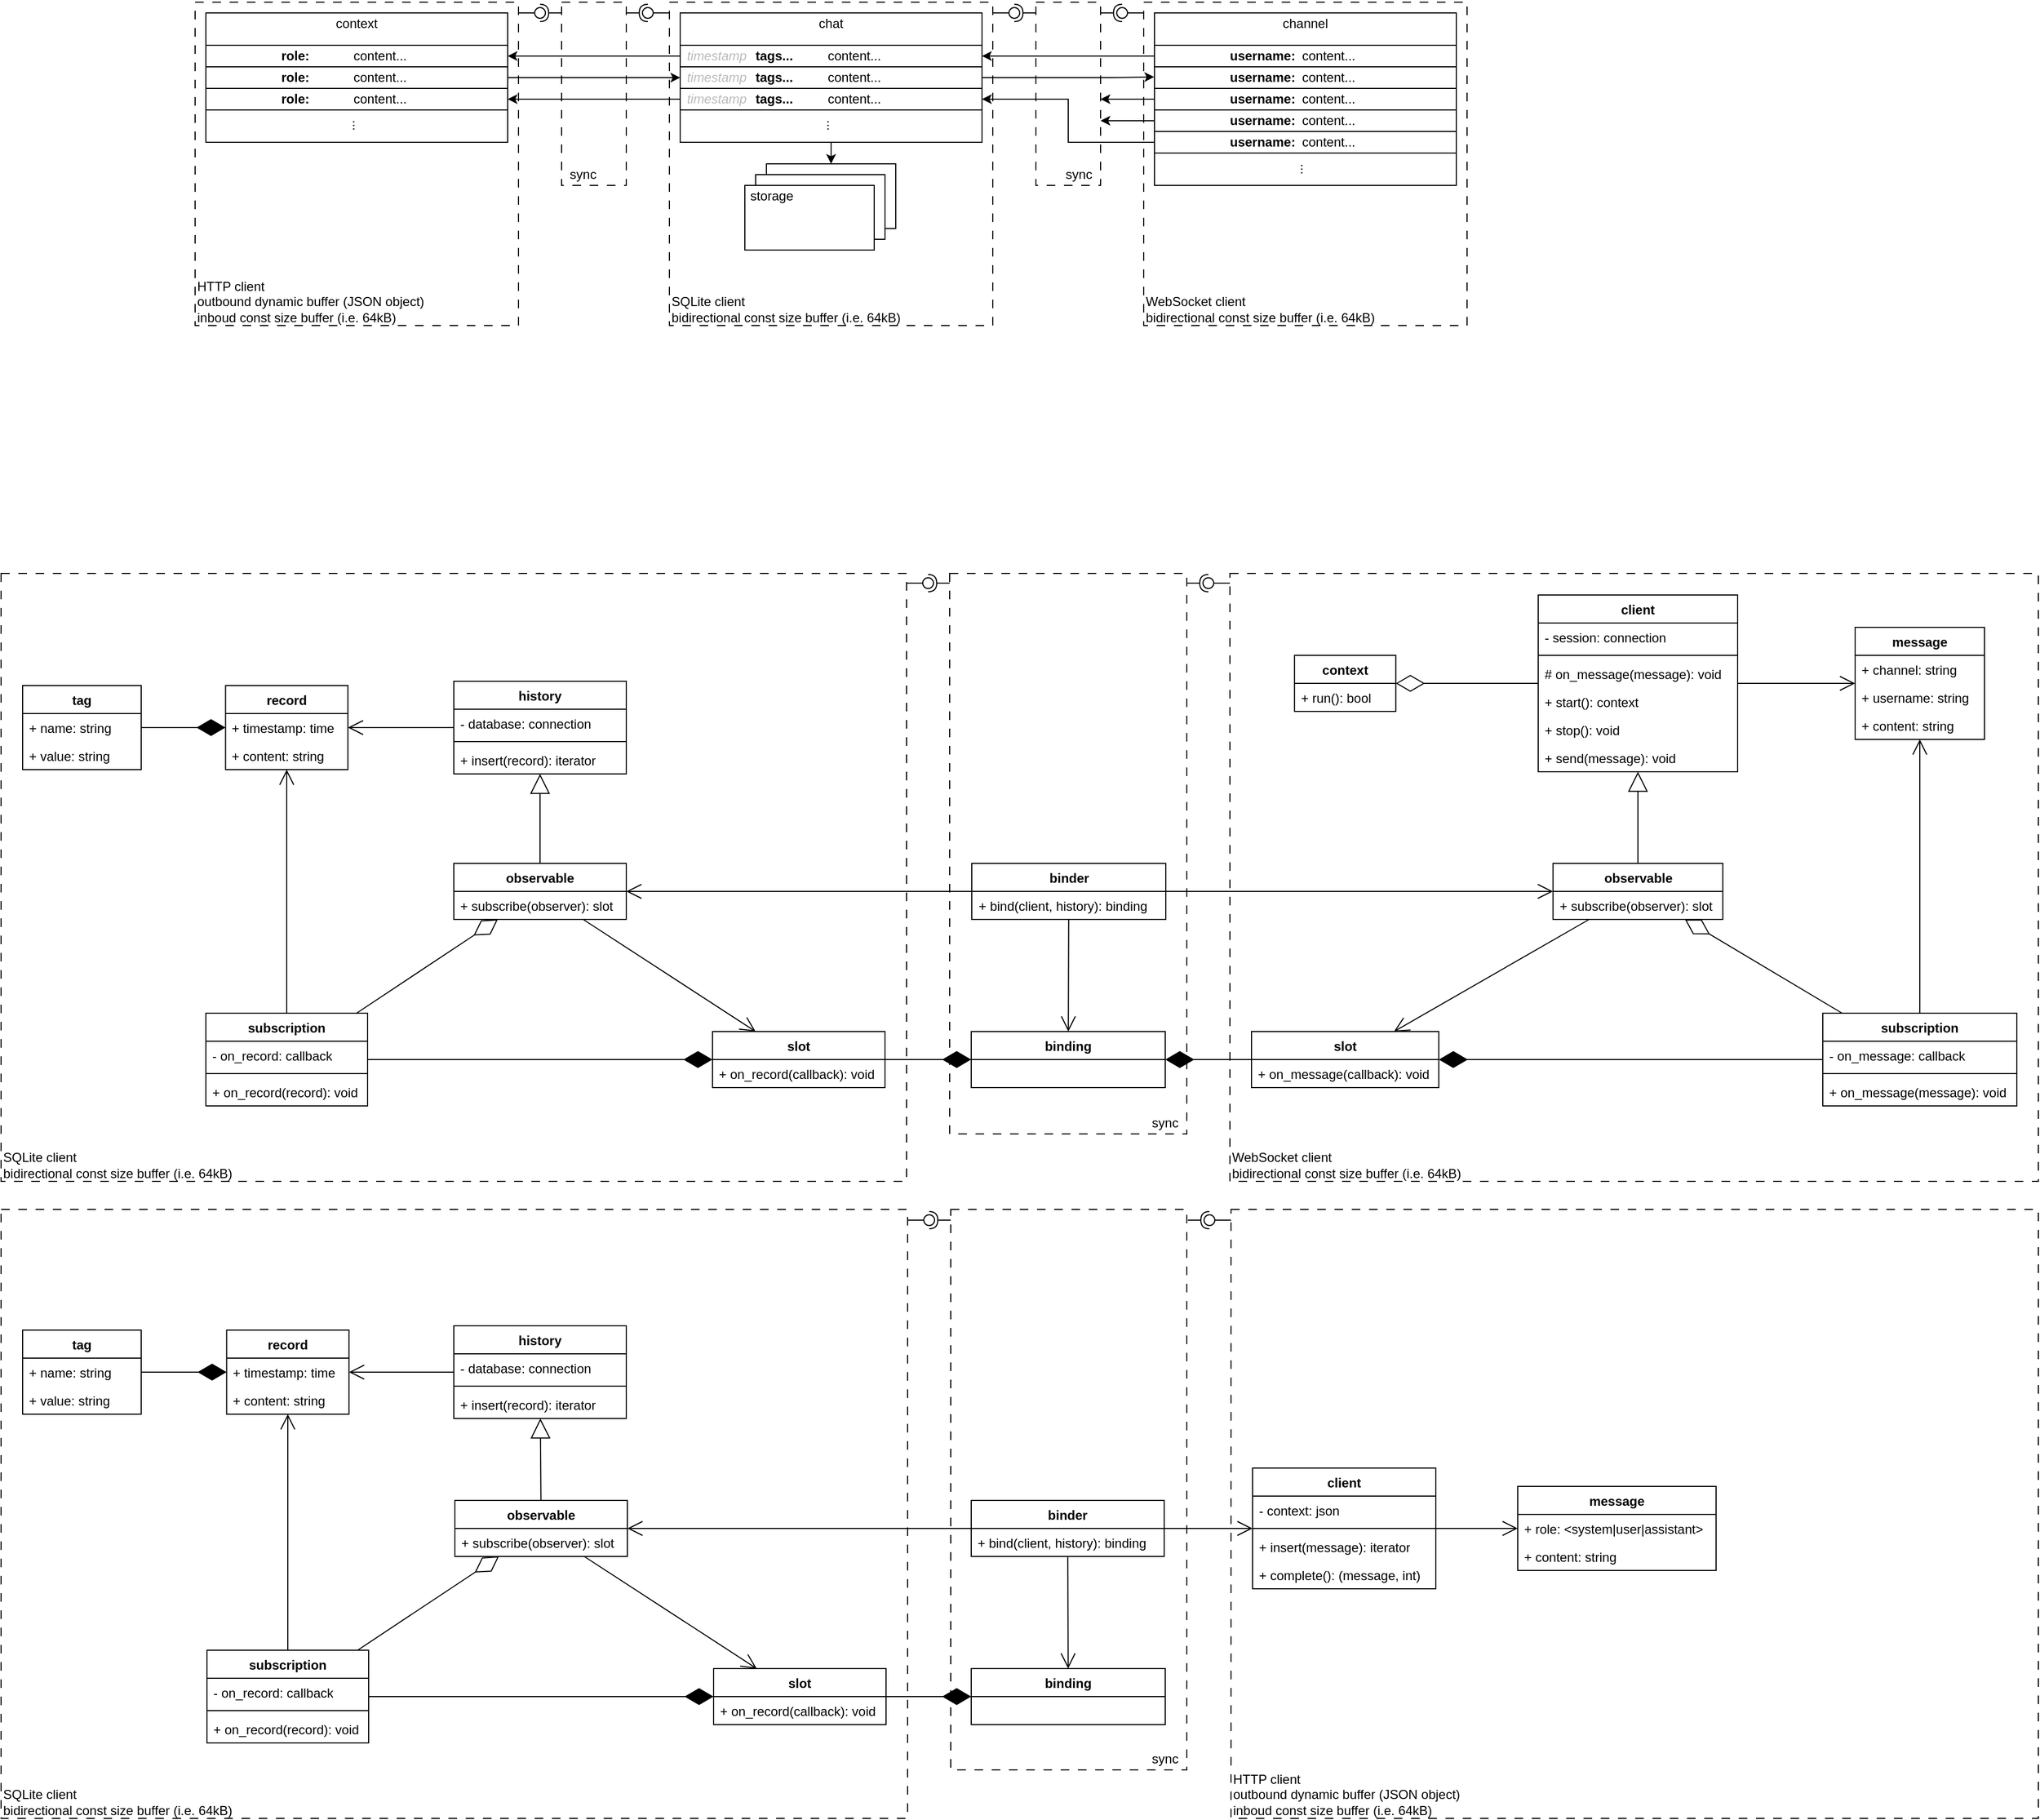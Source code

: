 <mxfile version="27.0.9">
  <diagram name="Page-1" id="hyS9YtODIQNS53niA9GS">
    <mxGraphModel dx="2572" dy="1016" grid="1" gridSize="10" guides="1" tooltips="1" connect="1" arrows="1" fold="1" page="1" pageScale="1" pageWidth="850" pageHeight="1100" math="0" shadow="0">
      <root>
        <mxCell id="0" />
        <mxCell id="1" parent="0" />
        <mxCell id="4cQzVtZDjGcCi_7btFqa-4" value="" style="rounded=0;whiteSpace=wrap;html=1;fillColor=none;dashed=1;dashPattern=8 8;" parent="1" vertex="1">
          <mxGeometry x="150" y="20" width="300" height="300" as="geometry" />
        </mxCell>
        <mxCell id="gP4lEv5mIB4tDb9Pfo44-96" value="" style="rounded=0;whiteSpace=wrap;html=1;fillColor=none;dashed=1;dashPattern=8 8;" parent="1" vertex="1">
          <mxGeometry x="671" y="1140" width="749" height="565" as="geometry" />
        </mxCell>
        <mxCell id="gP4lEv5mIB4tDb9Pfo44-111" value="" style="rounded=0;whiteSpace=wrap;html=1;fillColor=none;dashed=1;dashPattern=8 8;" parent="1" vertex="1">
          <mxGeometry x="-470" y="550" width="840" height="564" as="geometry" />
        </mxCell>
        <mxCell id="gP4lEv5mIB4tDb9Pfo44-128" value="" style="rounded=0;whiteSpace=wrap;html=1;fillColor=none;dashed=1;dashPattern=8 8;" parent="1" vertex="1">
          <mxGeometry x="410" y="550" width="220" height="520" as="geometry" />
        </mxCell>
        <mxCell id="gP4lEv5mIB4tDb9Pfo44-132" value="" style="rounded=0;whiteSpace=wrap;html=1;fillColor=none;dashed=1;dashPattern=8 8;" parent="1" vertex="1">
          <mxGeometry x="670" y="550" width="750" height="564" as="geometry" />
        </mxCell>
        <mxCell id="4cQzVtZDjGcCi_7btFqa-111" value="" style="group" parent="1" vertex="1" connectable="0">
          <mxGeometry x="-280" y="30" width="280" height="120" as="geometry" />
        </mxCell>
        <mxCell id="Xz6sJ18vbEDL1afF5NWV-61" value="" style="rounded=0;whiteSpace=wrap;html=1;" parent="4cQzVtZDjGcCi_7btFqa-111" vertex="1">
          <mxGeometry width="280" height="120" as="geometry" />
        </mxCell>
        <mxCell id="Xz6sJ18vbEDL1afF5NWV-62" value="context" style="text;html=1;align=center;verticalAlign=middle;whiteSpace=wrap;rounded=0;" parent="4cQzVtZDjGcCi_7btFqa-111" vertex="1">
          <mxGeometry width="280" height="20" as="geometry" />
        </mxCell>
        <mxCell id="Xz6sJ18vbEDL1afF5NWV-63" value="..." style="text;html=1;align=center;verticalAlign=middle;whiteSpace=wrap;rounded=0;rotation=90;" parent="4cQzVtZDjGcCi_7btFqa-111" vertex="1">
          <mxGeometry x="126.126" y="89.38" width="27.759" height="30" as="geometry" />
        </mxCell>
        <mxCell id="4cQzVtZDjGcCi_7btFqa-105" value="" style="group" parent="1" vertex="1" connectable="0">
          <mxGeometry x="600" y="30" width="280" height="160" as="geometry" />
        </mxCell>
        <mxCell id="Xz6sJ18vbEDL1afF5NWV-23" value="" style="rounded=0;whiteSpace=wrap;html=1;" parent="4cQzVtZDjGcCi_7btFqa-105" vertex="1">
          <mxGeometry width="280" height="160" as="geometry" />
        </mxCell>
        <mxCell id="Xz6sJ18vbEDL1afF5NWV-24" value="channel" style="text;html=1;align=center;verticalAlign=middle;whiteSpace=wrap;rounded=0;" parent="4cQzVtZDjGcCi_7btFqa-105" vertex="1">
          <mxGeometry width="280" height="20" as="geometry" />
        </mxCell>
        <mxCell id="Xz6sJ18vbEDL1afF5NWV-34" value="..." style="text;html=1;align=center;verticalAlign=middle;whiteSpace=wrap;rounded=0;rotation=90;" parent="4cQzVtZDjGcCi_7btFqa-105" vertex="1">
          <mxGeometry x="126.126" y="129.37" width="27.759" height="31.25" as="geometry" />
        </mxCell>
        <mxCell id="Xz6sJ18vbEDL1afF5NWV-49" value="" style="group" parent="1" vertex="1" connectable="0">
          <mxGeometry x="160" y="30" width="280" height="120" as="geometry" />
        </mxCell>
        <mxCell id="Xz6sJ18vbEDL1afF5NWV-1" value="" style="rounded=0;whiteSpace=wrap;html=1;" parent="Xz6sJ18vbEDL1afF5NWV-49" vertex="1">
          <mxGeometry width="280" height="120" as="geometry" />
        </mxCell>
        <mxCell id="Xz6sJ18vbEDL1afF5NWV-2" value="chat" style="text;html=1;align=center;verticalAlign=middle;whiteSpace=wrap;rounded=0;" parent="Xz6sJ18vbEDL1afF5NWV-49" vertex="1">
          <mxGeometry width="280" height="20" as="geometry" />
        </mxCell>
        <mxCell id="Xz6sJ18vbEDL1afF5NWV-22" value="..." style="text;html=1;align=center;verticalAlign=middle;whiteSpace=wrap;rounded=0;rotation=90;" parent="Xz6sJ18vbEDL1afF5NWV-49" vertex="1">
          <mxGeometry x="126.126" y="89.38" width="27.759" height="30" as="geometry" />
        </mxCell>
        <mxCell id="Xz6sJ18vbEDL1afF5NWV-41" value="" style="group;strokeColor=default;" parent="1" vertex="1" connectable="0">
          <mxGeometry x="160" y="60" width="280" height="20" as="geometry" />
        </mxCell>
        <mxCell id="Xz6sJ18vbEDL1afF5NWV-3" value="tags..." style="text;html=1;align=left;verticalAlign=middle;whiteSpace=wrap;rounded=0;fontStyle=1" parent="Xz6sJ18vbEDL1afF5NWV-41" vertex="1">
          <mxGeometry x="67.586" width="67.586" height="20" as="geometry" />
        </mxCell>
        <mxCell id="Xz6sJ18vbEDL1afF5NWV-4" value="content..." style="text;html=1;align=left;verticalAlign=middle;whiteSpace=wrap;rounded=0;" parent="Xz6sJ18vbEDL1afF5NWV-41" vertex="1">
          <mxGeometry x="135.172" width="144.828" height="20" as="geometry" />
        </mxCell>
        <mxCell id="Xz6sJ18vbEDL1afF5NWV-9" value="timestamp" style="text;html=1;align=center;verticalAlign=middle;whiteSpace=wrap;rounded=0;fontStyle=2;fontColor=light-dark(#bababa, #ededed);strokeColor=none;" parent="Xz6sJ18vbEDL1afF5NWV-41" vertex="1">
          <mxGeometry width="67.586" height="20" as="geometry" />
        </mxCell>
        <mxCell id="Xz6sJ18vbEDL1afF5NWV-42" value="" style="group;strokeColor=default;" parent="1" vertex="1" connectable="0">
          <mxGeometry x="160" y="80" width="280" height="20" as="geometry" />
        </mxCell>
        <mxCell id="Xz6sJ18vbEDL1afF5NWV-10" value="tags..." style="text;html=1;align=left;verticalAlign=middle;whiteSpace=wrap;rounded=0;fontStyle=1" parent="Xz6sJ18vbEDL1afF5NWV-42" vertex="1">
          <mxGeometry x="67.586" width="67.586" height="20" as="geometry" />
        </mxCell>
        <mxCell id="Xz6sJ18vbEDL1afF5NWV-11" value="content..." style="text;html=1;align=left;verticalAlign=middle;whiteSpace=wrap;rounded=0;" parent="Xz6sJ18vbEDL1afF5NWV-42" vertex="1">
          <mxGeometry x="135.172" width="144.828" height="20" as="geometry" />
        </mxCell>
        <mxCell id="Xz6sJ18vbEDL1afF5NWV-12" value="timestamp" style="text;html=1;align=center;verticalAlign=middle;whiteSpace=wrap;rounded=0;fontStyle=2;fontColor=light-dark(#bababa, #ededed);" parent="Xz6sJ18vbEDL1afF5NWV-42" vertex="1">
          <mxGeometry width="67.586" height="20" as="geometry" />
        </mxCell>
        <mxCell id="Xz6sJ18vbEDL1afF5NWV-43" value="" style="group;strokeColor=default;" parent="1" vertex="1" connectable="0">
          <mxGeometry x="160" y="100" width="280" height="20" as="geometry" />
        </mxCell>
        <mxCell id="Xz6sJ18vbEDL1afF5NWV-13" value="tags..." style="text;html=1;align=left;verticalAlign=middle;whiteSpace=wrap;rounded=0;fontStyle=1" parent="Xz6sJ18vbEDL1afF5NWV-43" vertex="1">
          <mxGeometry x="67.586" width="67.586" height="20" as="geometry" />
        </mxCell>
        <mxCell id="Xz6sJ18vbEDL1afF5NWV-14" value="content..." style="text;html=1;align=left;verticalAlign=middle;whiteSpace=wrap;rounded=0;" parent="Xz6sJ18vbEDL1afF5NWV-43" vertex="1">
          <mxGeometry x="135.172" width="144.828" height="20" as="geometry" />
        </mxCell>
        <mxCell id="Xz6sJ18vbEDL1afF5NWV-15" value="timestamp" style="text;html=1;align=center;verticalAlign=middle;whiteSpace=wrap;rounded=0;fontStyle=2;fontColor=light-dark(#bababa, #ededed);" parent="Xz6sJ18vbEDL1afF5NWV-43" vertex="1">
          <mxGeometry width="67.586" height="20" as="geometry" />
        </mxCell>
        <mxCell id="Xz6sJ18vbEDL1afF5NWV-44" value="" style="group;fillColor=none;strokeColor=default;" parent="1" vertex="1" connectable="0">
          <mxGeometry x="600" y="60" width="280" height="20" as="geometry" />
        </mxCell>
        <mxCell id="Xz6sJ18vbEDL1afF5NWV-25" value="username:" style="text;html=1;align=left;verticalAlign=middle;whiteSpace=wrap;rounded=0;fontStyle=1" parent="Xz6sJ18vbEDL1afF5NWV-44" vertex="1">
          <mxGeometry x="67.586" width="67.586" height="20" as="geometry" />
        </mxCell>
        <mxCell id="Xz6sJ18vbEDL1afF5NWV-26" value="content..." style="text;html=1;align=left;verticalAlign=middle;whiteSpace=wrap;rounded=0;" parent="Xz6sJ18vbEDL1afF5NWV-44" vertex="1">
          <mxGeometry x="135.172" width="144.828" height="20" as="geometry" />
        </mxCell>
        <mxCell id="Xz6sJ18vbEDL1afF5NWV-45" value="" style="group;strokeColor=default;" parent="1" vertex="1" connectable="0">
          <mxGeometry x="600" y="80" width="280" height="20" as="geometry" />
        </mxCell>
        <mxCell id="Xz6sJ18vbEDL1afF5NWV-28" value="username:" style="text;html=1;align=left;verticalAlign=middle;whiteSpace=wrap;rounded=0;fontStyle=1" parent="Xz6sJ18vbEDL1afF5NWV-45" vertex="1">
          <mxGeometry x="67.586" width="67.586" height="20" as="geometry" />
        </mxCell>
        <mxCell id="Xz6sJ18vbEDL1afF5NWV-29" value="content..." style="text;html=1;align=left;verticalAlign=middle;whiteSpace=wrap;rounded=0;" parent="Xz6sJ18vbEDL1afF5NWV-45" vertex="1">
          <mxGeometry x="135.172" width="144.828" height="20" as="geometry" />
        </mxCell>
        <mxCell id="Xz6sJ18vbEDL1afF5NWV-46" value="" style="group;strokeColor=default;" parent="1" vertex="1" connectable="0">
          <mxGeometry x="600" y="100" width="280" height="20" as="geometry" />
        </mxCell>
        <mxCell id="Xz6sJ18vbEDL1afF5NWV-31" value="username:" style="text;html=1;align=left;verticalAlign=middle;whiteSpace=wrap;rounded=0;fontStyle=1" parent="Xz6sJ18vbEDL1afF5NWV-46" vertex="1">
          <mxGeometry x="67.586" width="67.586" height="20" as="geometry" />
        </mxCell>
        <mxCell id="Xz6sJ18vbEDL1afF5NWV-32" value="content..." style="text;html=1;align=left;verticalAlign=middle;whiteSpace=wrap;rounded=0;" parent="Xz6sJ18vbEDL1afF5NWV-46" vertex="1">
          <mxGeometry x="135.172" width="144.828" height="20" as="geometry" />
        </mxCell>
        <mxCell id="Xz6sJ18vbEDL1afF5NWV-47" value="" style="group;strokeColor=default;" parent="1" vertex="1" connectable="0">
          <mxGeometry x="600" y="120" width="280" height="20" as="geometry" />
        </mxCell>
        <mxCell id="Xz6sJ18vbEDL1afF5NWV-35" value="username:" style="text;html=1;align=left;verticalAlign=middle;whiteSpace=wrap;rounded=0;fontStyle=1" parent="Xz6sJ18vbEDL1afF5NWV-47" vertex="1">
          <mxGeometry x="67.586" width="67.586" height="20" as="geometry" />
        </mxCell>
        <mxCell id="Xz6sJ18vbEDL1afF5NWV-36" value="content..." style="text;html=1;align=left;verticalAlign=middle;whiteSpace=wrap;rounded=0;" parent="Xz6sJ18vbEDL1afF5NWV-47" vertex="1">
          <mxGeometry x="135.172" width="144.828" height="20" as="geometry" />
        </mxCell>
        <mxCell id="Xz6sJ18vbEDL1afF5NWV-48" value="" style="group;strokeColor=default;" parent="1" vertex="1" connectable="0">
          <mxGeometry x="600" y="140" width="280" height="20" as="geometry" />
        </mxCell>
        <mxCell id="Xz6sJ18vbEDL1afF5NWV-38" value="username:" style="text;html=1;align=left;verticalAlign=middle;whiteSpace=wrap;rounded=0;fontStyle=1" parent="Xz6sJ18vbEDL1afF5NWV-48" vertex="1">
          <mxGeometry x="67.586" width="67.586" height="20" as="geometry" />
        </mxCell>
        <mxCell id="Xz6sJ18vbEDL1afF5NWV-39" value="content..." style="text;html=1;align=left;verticalAlign=middle;whiteSpace=wrap;rounded=0;" parent="Xz6sJ18vbEDL1afF5NWV-48" vertex="1">
          <mxGeometry x="135.172" width="144.828" height="20" as="geometry" />
        </mxCell>
        <mxCell id="Xz6sJ18vbEDL1afF5NWV-55" style="edgeStyle=orthogonalEdgeStyle;rounded=0;orthogonalLoop=1;jettySize=auto;html=1;exitX=1;exitY=0.5;exitDx=0;exitDy=0;entryX=-0.001;entryY=0.371;entryDx=0;entryDy=0;entryPerimeter=0;" parent="1" source="Xz6sJ18vbEDL1afF5NWV-11" target="Xz6sJ18vbEDL1afF5NWV-23" edge="1">
          <mxGeometry relative="1" as="geometry">
            <Array as="points">
              <mxPoint x="560" y="90" />
            </Array>
            <mxPoint x="580" y="90" as="targetPoint" />
          </mxGeometry>
        </mxCell>
        <mxCell id="Xz6sJ18vbEDL1afF5NWV-56" style="edgeStyle=orthogonalEdgeStyle;rounded=0;orthogonalLoop=1;jettySize=auto;html=1;entryX=1;entryY=0.5;entryDx=0;entryDy=0;exitX=0;exitY=0.75;exitDx=0;exitDy=0;" parent="1" source="Xz6sJ18vbEDL1afF5NWV-23" target="Xz6sJ18vbEDL1afF5NWV-14" edge="1">
          <mxGeometry relative="1" as="geometry">
            <Array as="points">
              <mxPoint x="520" y="150" />
              <mxPoint x="520" y="110" />
            </Array>
            <mxPoint x="580" y="150" as="sourcePoint" />
          </mxGeometry>
        </mxCell>
        <mxCell id="Xz6sJ18vbEDL1afF5NWV-64" value="" style="group;strokeColor=default;" parent="1" vertex="1" connectable="0">
          <mxGeometry x="-280" y="60" width="280" height="20" as="geometry" />
        </mxCell>
        <mxCell id="Xz6sJ18vbEDL1afF5NWV-65" value="role:" style="text;html=1;align=left;verticalAlign=middle;whiteSpace=wrap;rounded=0;fontStyle=1" parent="Xz6sJ18vbEDL1afF5NWV-64" vertex="1">
          <mxGeometry x="67.586" width="67.586" height="20" as="geometry" />
        </mxCell>
        <mxCell id="Xz6sJ18vbEDL1afF5NWV-66" value="content..." style="text;html=1;align=left;verticalAlign=middle;whiteSpace=wrap;rounded=0;" parent="Xz6sJ18vbEDL1afF5NWV-64" vertex="1">
          <mxGeometry x="135.172" width="144.828" height="20" as="geometry" />
        </mxCell>
        <mxCell id="Xz6sJ18vbEDL1afF5NWV-68" value="" style="group;strokeColor=default;" parent="1" vertex="1" connectable="0">
          <mxGeometry x="-280" y="80" width="280" height="20" as="geometry" />
        </mxCell>
        <mxCell id="Xz6sJ18vbEDL1afF5NWV-69" value="role:" style="text;html=1;align=left;verticalAlign=middle;whiteSpace=wrap;rounded=0;fontStyle=1" parent="Xz6sJ18vbEDL1afF5NWV-68" vertex="1">
          <mxGeometry x="67.586" width="67.586" height="20" as="geometry" />
        </mxCell>
        <mxCell id="Xz6sJ18vbEDL1afF5NWV-70" value="content..." style="text;html=1;align=left;verticalAlign=middle;whiteSpace=wrap;rounded=0;" parent="Xz6sJ18vbEDL1afF5NWV-68" vertex="1">
          <mxGeometry x="135.172" width="144.828" height="20" as="geometry" />
        </mxCell>
        <mxCell id="Xz6sJ18vbEDL1afF5NWV-72" value="" style="group;strokeColor=default;" parent="1" vertex="1" connectable="0">
          <mxGeometry x="-280" y="100" width="280" height="20" as="geometry" />
        </mxCell>
        <mxCell id="Xz6sJ18vbEDL1afF5NWV-73" value="role:" style="text;html=1;align=left;verticalAlign=middle;whiteSpace=wrap;rounded=0;fontStyle=1" parent="Xz6sJ18vbEDL1afF5NWV-72" vertex="1">
          <mxGeometry x="67.586" width="67.586" height="20" as="geometry" />
        </mxCell>
        <mxCell id="Xz6sJ18vbEDL1afF5NWV-74" value="content..." style="text;html=1;align=left;verticalAlign=middle;whiteSpace=wrap;rounded=0;" parent="Xz6sJ18vbEDL1afF5NWV-72" vertex="1">
          <mxGeometry x="135.172" width="144.828" height="20" as="geometry" />
        </mxCell>
        <mxCell id="Xz6sJ18vbEDL1afF5NWV-76" style="edgeStyle=orthogonalEdgeStyle;rounded=0;orthogonalLoop=1;jettySize=auto;html=1;exitX=0;exitY=0.5;exitDx=0;exitDy=0;entryX=1;entryY=0.5;entryDx=0;entryDy=0;" parent="1" source="Xz6sJ18vbEDL1afF5NWV-9" target="Xz6sJ18vbEDL1afF5NWV-66" edge="1">
          <mxGeometry relative="1" as="geometry" />
        </mxCell>
        <mxCell id="Xz6sJ18vbEDL1afF5NWV-77" style="edgeStyle=orthogonalEdgeStyle;rounded=0;orthogonalLoop=1;jettySize=auto;html=1;exitX=1;exitY=0.5;exitDx=0;exitDy=0;entryX=0;entryY=0.5;entryDx=0;entryDy=0;" parent="1" source="Xz6sJ18vbEDL1afF5NWV-70" target="Xz6sJ18vbEDL1afF5NWV-12" edge="1">
          <mxGeometry relative="1" as="geometry" />
        </mxCell>
        <mxCell id="Xz6sJ18vbEDL1afF5NWV-78" style="edgeStyle=orthogonalEdgeStyle;rounded=0;orthogonalLoop=1;jettySize=auto;html=1;exitX=0;exitY=0.5;exitDx=0;exitDy=0;entryX=1;entryY=0.5;entryDx=0;entryDy=0;" parent="1" source="Xz6sJ18vbEDL1afF5NWV-15" target="Xz6sJ18vbEDL1afF5NWV-74" edge="1">
          <mxGeometry relative="1" as="geometry" />
        </mxCell>
        <mxCell id="Xz6sJ18vbEDL1afF5NWV-89" value="" style="group" parent="1" vertex="1" connectable="0">
          <mxGeometry x="220" y="170" width="140" height="80" as="geometry" />
        </mxCell>
        <mxCell id="Xz6sJ18vbEDL1afF5NWV-85" value="" style="rounded=0;whiteSpace=wrap;html=1;" parent="Xz6sJ18vbEDL1afF5NWV-89" vertex="1">
          <mxGeometry x="20" width="120" height="60" as="geometry" />
        </mxCell>
        <mxCell id="Xz6sJ18vbEDL1afF5NWV-84" value="" style="rounded=0;whiteSpace=wrap;html=1;" parent="Xz6sJ18vbEDL1afF5NWV-89" vertex="1">
          <mxGeometry x="10" y="10" width="120" height="60" as="geometry" />
        </mxCell>
        <mxCell id="Xz6sJ18vbEDL1afF5NWV-83" value="" style="rounded=0;whiteSpace=wrap;html=1;" parent="Xz6sJ18vbEDL1afF5NWV-89" vertex="1">
          <mxGeometry y="20" width="120" height="60" as="geometry" />
        </mxCell>
        <mxCell id="Xz6sJ18vbEDL1afF5NWV-88" value="storage" style="text;html=1;align=center;verticalAlign=middle;whiteSpace=wrap;rounded=0;" parent="Xz6sJ18vbEDL1afF5NWV-89" vertex="1">
          <mxGeometry y="20" width="50" height="20" as="geometry" />
        </mxCell>
        <mxCell id="Xz6sJ18vbEDL1afF5NWV-102" style="edgeStyle=orthogonalEdgeStyle;rounded=0;orthogonalLoop=1;jettySize=auto;html=1;entryX=0.5;entryY=0;entryDx=0;entryDy=0;" parent="1" source="Xz6sJ18vbEDL1afF5NWV-1" target="Xz6sJ18vbEDL1afF5NWV-85" edge="1">
          <mxGeometry relative="1" as="geometry" />
        </mxCell>
        <mxCell id="4cQzVtZDjGcCi_7btFqa-33" value="" style="endArrow=classic;html=1;rounded=0;entryX=1;entryY=0.5;entryDx=0;entryDy=0;exitX=0;exitY=0.25;exitDx=0;exitDy=0;" parent="1" source="Xz6sJ18vbEDL1afF5NWV-23" target="Xz6sJ18vbEDL1afF5NWV-4" edge="1">
          <mxGeometry width="50" height="50" relative="1" as="geometry">
            <mxPoint x="560" y="70" as="sourcePoint" />
            <mxPoint x="550" y="80" as="targetPoint" />
          </mxGeometry>
        </mxCell>
        <mxCell id="4cQzVtZDjGcCi_7btFqa-76" value="" style="endArrow=classic;html=1;rounded=0;entryX=1.002;entryY=0.35;entryDx=0;entryDy=0;entryPerimeter=0;" parent="1" edge="1">
          <mxGeometry width="50" height="50" relative="1" as="geometry">
            <mxPoint x="600" y="110" as="sourcePoint" />
            <mxPoint x="550" y="110" as="targetPoint" />
          </mxGeometry>
        </mxCell>
        <mxCell id="4cQzVtZDjGcCi_7btFqa-77" value="" style="endArrow=classic;html=1;rounded=0;entryX=1.002;entryY=0.35;entryDx=0;entryDy=0;entryPerimeter=0;" parent="1" edge="1">
          <mxGeometry width="50" height="50" relative="1" as="geometry">
            <mxPoint x="600" y="130" as="sourcePoint" />
            <mxPoint x="550" y="130" as="targetPoint" />
          </mxGeometry>
        </mxCell>
        <mxCell id="4cQzVtZDjGcCi_7btFqa-88" value="" style="ellipse;whiteSpace=wrap;html=1;align=center;aspect=fixed;fillColor=none;strokeColor=none;resizable=0;perimeter=centerPerimeter;rotatable=0;allowArrows=0;points=[];outlineConnect=1;" parent="1" vertex="1">
          <mxGeometry x="565" y="25" width="10" height="10" as="geometry" />
        </mxCell>
        <mxCell id="4cQzVtZDjGcCi_7btFqa-96" value="" style="ellipse;whiteSpace=wrap;html=1;align=center;aspect=fixed;fillColor=none;strokeColor=none;resizable=0;perimeter=centerPerimeter;rotatable=0;allowArrows=0;points=[];outlineConnect=1;" parent="1" vertex="1">
          <mxGeometry x="465" y="25" width="10" height="10" as="geometry" />
        </mxCell>
        <mxCell id="4cQzVtZDjGcCi_7btFqa-100" value="" style="ellipse;whiteSpace=wrap;html=1;align=center;aspect=fixed;fillColor=none;strokeColor=none;resizable=0;perimeter=centerPerimeter;rotatable=0;allowArrows=0;points=[];outlineConnect=1;" parent="1" vertex="1">
          <mxGeometry x="125" y="25" width="10" height="10" as="geometry" />
        </mxCell>
        <mxCell id="4cQzVtZDjGcCi_7btFqa-104" value="" style="ellipse;whiteSpace=wrap;html=1;align=center;aspect=fixed;fillColor=none;strokeColor=none;resizable=0;perimeter=centerPerimeter;rotatable=0;allowArrows=0;points=[];outlineConnect=1;" parent="1" vertex="1">
          <mxGeometry x="25" y="25" width="10" height="10" as="geometry" />
        </mxCell>
        <mxCell id="PlhSfjugS_sxi9H-9fw--23" value="history" style="swimlane;fontStyle=1;align=center;verticalAlign=top;childLayout=stackLayout;horizontal=1;startSize=26;horizontalStack=0;resizeParent=1;resizeParentMax=0;resizeLast=0;collapsible=1;marginBottom=0;whiteSpace=wrap;html=1;" parent="1" vertex="1">
          <mxGeometry x="-50" y="650" width="160" height="86" as="geometry" />
        </mxCell>
        <mxCell id="1j0rvH0Xv1vPbzspFdZ4-104" value="- database: connection" style="text;strokeColor=none;fillColor=none;align=left;verticalAlign=top;spacingLeft=4;spacingRight=4;overflow=hidden;rotatable=0;points=[[0,0.5],[1,0.5]];portConstraint=eastwest;whiteSpace=wrap;html=1;" vertex="1" parent="PlhSfjugS_sxi9H-9fw--23">
          <mxGeometry y="26" width="160" height="26" as="geometry" />
        </mxCell>
        <mxCell id="1j0rvH0Xv1vPbzspFdZ4-103" value="" style="line;strokeWidth=1;fillColor=none;align=left;verticalAlign=middle;spacingTop=-1;spacingLeft=3;spacingRight=3;rotatable=0;labelPosition=right;points=[];portConstraint=eastwest;strokeColor=inherit;" vertex="1" parent="PlhSfjugS_sxi9H-9fw--23">
          <mxGeometry y="52" width="160" height="8" as="geometry" />
        </mxCell>
        <mxCell id="PlhSfjugS_sxi9H-9fw--26" value="+ insert(record): iterator" style="text;strokeColor=none;fillColor=none;align=left;verticalAlign=top;spacingLeft=4;spacingRight=4;overflow=hidden;rotatable=0;points=[[0,0.5],[1,0.5]];portConstraint=eastwest;whiteSpace=wrap;html=1;" parent="PlhSfjugS_sxi9H-9fw--23" vertex="1">
          <mxGeometry y="60" width="160" height="26" as="geometry" />
        </mxCell>
        <mxCell id="PlhSfjugS_sxi9H-9fw--29" value="observable" style="swimlane;fontStyle=1;align=center;verticalAlign=top;childLayout=stackLayout;horizontal=1;startSize=26;horizontalStack=0;resizeParent=1;resizeParentMax=0;resizeLast=0;collapsible=1;marginBottom=0;whiteSpace=wrap;html=1;" parent="1" vertex="1">
          <mxGeometry x="-50" y="819" width="160" height="52" as="geometry" />
        </mxCell>
        <mxCell id="PlhSfjugS_sxi9H-9fw--32" value="+ subscribe(observer): slot" style="text;strokeColor=none;fillColor=none;align=left;verticalAlign=top;spacingLeft=4;spacingRight=4;overflow=hidden;rotatable=0;points=[[0,0.5],[1,0.5]];portConstraint=eastwest;whiteSpace=wrap;html=1;" parent="PlhSfjugS_sxi9H-9fw--29" vertex="1">
          <mxGeometry y="26" width="160" height="26" as="geometry" />
        </mxCell>
        <mxCell id="PlhSfjugS_sxi9H-9fw--33" value="&lt;div&gt;&lt;br&gt;&lt;/div&gt;&lt;div&gt;&lt;br&gt;&lt;/div&gt;" style="endArrow=block;endSize=16;endFill=0;html=1;rounded=0;" parent="1" source="PlhSfjugS_sxi9H-9fw--29" target="PlhSfjugS_sxi9H-9fw--23" edge="1">
          <mxGeometry width="160" relative="1" as="geometry">
            <mxPoint x="-370" y="699" as="sourcePoint" />
            <mxPoint x="-210" y="699" as="targetPoint" />
          </mxGeometry>
        </mxCell>
        <mxCell id="PlhSfjugS_sxi9H-9fw--34" value="&lt;div&gt;&lt;br&gt;&lt;/div&gt;" style="edgeLabel;html=1;align=center;verticalAlign=middle;resizable=0;points=[];" parent="PlhSfjugS_sxi9H-9fw--33" vertex="1" connectable="0">
          <mxGeometry x="-0.037" y="1" relative="1" as="geometry">
            <mxPoint as="offset" />
          </mxGeometry>
        </mxCell>
        <mxCell id="PlhSfjugS_sxi9H-9fw--35" value="record" style="swimlane;fontStyle=1;align=center;verticalAlign=top;childLayout=stackLayout;horizontal=1;startSize=26;horizontalStack=0;resizeParent=1;resizeParentMax=0;resizeLast=0;collapsible=1;marginBottom=0;whiteSpace=wrap;html=1;" parent="1" vertex="1">
          <mxGeometry x="-261.75" y="654" width="113.5" height="78" as="geometry" />
        </mxCell>
        <mxCell id="PlhSfjugS_sxi9H-9fw--36" value="+ timestamp: time" style="text;strokeColor=none;fillColor=none;align=left;verticalAlign=top;spacingLeft=4;spacingRight=4;overflow=hidden;rotatable=0;points=[[0,0.5],[1,0.5]];portConstraint=eastwest;whiteSpace=wrap;html=1;" parent="PlhSfjugS_sxi9H-9fw--35" vertex="1">
          <mxGeometry y="26" width="113.5" height="26" as="geometry" />
        </mxCell>
        <mxCell id="PlhSfjugS_sxi9H-9fw--38" value="+ content: string" style="text;strokeColor=none;fillColor=none;align=left;verticalAlign=top;spacingLeft=4;spacingRight=4;overflow=hidden;rotatable=0;points=[[0,0.5],[1,0.5]];portConstraint=eastwest;whiteSpace=wrap;html=1;" parent="PlhSfjugS_sxi9H-9fw--35" vertex="1">
          <mxGeometry y="52" width="113.5" height="26" as="geometry" />
        </mxCell>
        <mxCell id="PlhSfjugS_sxi9H-9fw--45" value="" style="endArrow=open;endFill=1;endSize=12;html=1;rounded=0;" parent="1" source="PlhSfjugS_sxi9H-9fw--23" target="PlhSfjugS_sxi9H-9fw--35" edge="1">
          <mxGeometry width="160" relative="1" as="geometry">
            <mxPoint x="-167.5" y="887" as="sourcePoint" />
            <mxPoint x="-52.5" y="939" as="targetPoint" />
          </mxGeometry>
        </mxCell>
        <mxCell id="PlhSfjugS_sxi9H-9fw--46" value="" style="endArrow=open;endFill=1;endSize=12;html=1;rounded=0;" parent="1" source="PlhSfjugS_sxi9H-9fw--39" target="PlhSfjugS_sxi9H-9fw--35" edge="1">
          <mxGeometry width="160" relative="1" as="geometry">
            <mxPoint x="-40" y="839" as="sourcePoint" />
            <mxPoint x="75" y="891" as="targetPoint" />
          </mxGeometry>
        </mxCell>
        <mxCell id="PlhSfjugS_sxi9H-9fw--47" value="client" style="swimlane;fontStyle=1;align=center;verticalAlign=top;childLayout=stackLayout;horizontal=1;startSize=26;horizontalStack=0;resizeParent=1;resizeParentMax=0;resizeLast=0;collapsible=1;marginBottom=0;whiteSpace=wrap;html=1;" parent="1" vertex="1">
          <mxGeometry x="691" y="1380" width="170" height="112" as="geometry" />
        </mxCell>
        <mxCell id="PlhSfjugS_sxi9H-9fw--48" value="- context: json" style="text;strokeColor=none;fillColor=none;align=left;verticalAlign=top;spacingLeft=4;spacingRight=4;overflow=hidden;rotatable=0;points=[[0,0.5],[1,0.5]];portConstraint=eastwest;whiteSpace=wrap;html=1;" parent="PlhSfjugS_sxi9H-9fw--47" vertex="1">
          <mxGeometry y="26" width="170" height="26" as="geometry" />
        </mxCell>
        <mxCell id="PlhSfjugS_sxi9H-9fw--49" value="" style="line;strokeWidth=1;fillColor=none;align=left;verticalAlign=middle;spacingTop=-1;spacingLeft=3;spacingRight=3;rotatable=0;labelPosition=right;points=[];portConstraint=eastwest;strokeColor=inherit;" parent="PlhSfjugS_sxi9H-9fw--47" vertex="1">
          <mxGeometry y="52" width="170" height="8" as="geometry" />
        </mxCell>
        <mxCell id="PlhSfjugS_sxi9H-9fw--50" value="+ insert(message): iterator" style="text;strokeColor=none;fillColor=none;align=left;verticalAlign=top;spacingLeft=4;spacingRight=4;overflow=hidden;rotatable=0;points=[[0,0.5],[1,0.5]];portConstraint=eastwest;whiteSpace=wrap;html=1;" parent="PlhSfjugS_sxi9H-9fw--47" vertex="1">
          <mxGeometry y="60" width="170" height="26" as="geometry" />
        </mxCell>
        <mxCell id="PlhSfjugS_sxi9H-9fw--60" value="+ complete(): (message, int)" style="text;strokeColor=none;fillColor=none;align=left;verticalAlign=top;spacingLeft=4;spacingRight=4;overflow=hidden;rotatable=0;points=[[0,0.5],[1,0.5]];portConstraint=eastwest;whiteSpace=wrap;html=1;" parent="PlhSfjugS_sxi9H-9fw--47" vertex="1">
          <mxGeometry y="86" width="170" height="26" as="geometry" />
        </mxCell>
        <mxCell id="PlhSfjugS_sxi9H-9fw--56" value="message" style="swimlane;fontStyle=1;align=center;verticalAlign=top;childLayout=stackLayout;horizontal=1;startSize=26;horizontalStack=0;resizeParent=1;resizeParentMax=0;resizeLast=0;collapsible=1;marginBottom=0;whiteSpace=wrap;html=1;" parent="1" vertex="1">
          <mxGeometry x="937" y="1397" width="184" height="78" as="geometry" />
        </mxCell>
        <mxCell id="PlhSfjugS_sxi9H-9fw--57" value="+ role: &amp;lt;system|user|assistant&amp;gt;" style="text;strokeColor=none;fillColor=none;align=left;verticalAlign=top;spacingLeft=4;spacingRight=4;overflow=hidden;rotatable=0;points=[[0,0.5],[1,0.5]];portConstraint=eastwest;whiteSpace=wrap;html=1;" parent="PlhSfjugS_sxi9H-9fw--56" vertex="1">
          <mxGeometry y="26" width="184" height="26" as="geometry" />
        </mxCell>
        <mxCell id="PlhSfjugS_sxi9H-9fw--59" value="+ content: string" style="text;strokeColor=none;fillColor=none;align=left;verticalAlign=top;spacingLeft=4;spacingRight=4;overflow=hidden;rotatable=0;points=[[0,0.5],[1,0.5]];portConstraint=eastwest;whiteSpace=wrap;html=1;" parent="PlhSfjugS_sxi9H-9fw--56" vertex="1">
          <mxGeometry y="52" width="184" height="26" as="geometry" />
        </mxCell>
        <mxCell id="cVmJgfvgwp-YBQ20g6kO-1" value="" style="endArrow=open;endFill=1;endSize=12;html=1;rounded=0;" parent="1" source="PlhSfjugS_sxi9H-9fw--47" target="PlhSfjugS_sxi9H-9fw--56" edge="1">
          <mxGeometry width="160" relative="1" as="geometry">
            <mxPoint x="1021" y="1623" as="sourcePoint" />
            <mxPoint x="1111" y="1667" as="targetPoint" />
          </mxGeometry>
        </mxCell>
        <mxCell id="cVmJgfvgwp-YBQ20g6kO-16" value="" style="endArrow=diamondThin;endFill=1;endSize=24;html=1;rounded=0;" parent="1" source="gP4lEv5mIB4tDb9Pfo44-7" target="cVmJgfvgwp-YBQ20g6kO-2" edge="1">
          <mxGeometry width="160" relative="1" as="geometry">
            <mxPoint x="10" y="1210" as="sourcePoint" />
            <mxPoint x="-110" y="1169" as="targetPoint" />
          </mxGeometry>
        </mxCell>
        <mxCell id="cVmJgfvgwp-YBQ20g6kO-17" value="" style="endArrow=diamondThin;endFill=1;endSize=24;html=1;rounded=0;" parent="1" source="gP4lEv5mIB4tDb9Pfo44-1" target="cVmJgfvgwp-YBQ20g6kO-2" edge="1">
          <mxGeometry width="160" relative="1" as="geometry">
            <mxPoint x="180" y="1253" as="sourcePoint" />
            <mxPoint x="490" y="1189" as="targetPoint" />
          </mxGeometry>
        </mxCell>
        <mxCell id="gP4lEv5mIB4tDb9Pfo44-97" value="" style="rounded=0;orthogonalLoop=1;jettySize=auto;html=1;endArrow=oval;endFill=0;sketch=0;sourcePerimeterSpacing=0;targetPerimeterSpacing=0;endSize=10;" parent="1" edge="1">
          <mxGeometry relative="1" as="geometry">
            <mxPoint x="-140" y="519.734" as="sourcePoint" />
          </mxGeometry>
        </mxCell>
        <mxCell id="gP4lEv5mIB4tDb9Pfo44-100" value="" style="rounded=0;orthogonalLoop=1;jettySize=auto;html=1;endArrow=halfCircle;endFill=0;endSize=6;strokeWidth=1;sketch=0;" parent="1" edge="1">
          <mxGeometry relative="1" as="geometry">
            <mxPoint x="120.0" y="1089.0" as="sourcePoint" />
          </mxGeometry>
        </mxCell>
        <mxCell id="gP4lEv5mIB4tDb9Pfo44-101" value="" style="rounded=0;orthogonalLoop=1;jettySize=auto;html=1;endArrow=halfCircle;endFill=0;endSize=6;strokeWidth=1;sketch=0;" parent="1" edge="1">
          <mxGeometry relative="1" as="geometry">
            <mxPoint x="-100" y="531" as="sourcePoint" />
          </mxGeometry>
        </mxCell>
        <mxCell id="gP4lEv5mIB4tDb9Pfo44-127" value="" style="rounded=0;orthogonalLoop=1;jettySize=auto;html=1;endArrow=halfCircle;endFill=0;endSize=6;strokeWidth=1;sketch=0;" parent="1" edge="1">
          <mxGeometry relative="1" as="geometry">
            <mxPoint x="1060" y="531" as="sourcePoint" />
          </mxGeometry>
        </mxCell>
        <mxCell id="gP4lEv5mIB4tDb9Pfo44-130" value="" style="rounded=0;orthogonalLoop=1;jettySize=auto;html=1;endArrow=halfCircle;endFill=0;endSize=6;strokeWidth=1;sketch=0;" parent="1" edge="1">
          <mxGeometry relative="1" as="geometry">
            <mxPoint x="840" y="1089" as="sourcePoint" />
          </mxGeometry>
        </mxCell>
        <mxCell id="gP4lEv5mIB4tDb9Pfo44-137" value="" style="ellipse;whiteSpace=wrap;html=1;align=center;aspect=fixed;fillColor=none;strokeColor=none;resizable=0;perimeter=centerPerimeter;rotatable=0;allowArrows=0;points=[];outlineConnect=1;" parent="1" vertex="1">
          <mxGeometry x="645" y="554" width="10" height="10" as="geometry" />
        </mxCell>
        <mxCell id="gP4lEv5mIB4tDb9Pfo44-134" value="" style="rounded=0;orthogonalLoop=1;jettySize=auto;html=1;endArrow=oval;endFill=0;sketch=0;sourcePerimeterSpacing=0;targetPerimeterSpacing=0;endSize=10;" parent="1" edge="1">
          <mxGeometry relative="1" as="geometry">
            <mxPoint x="1100" y="531.429" as="sourcePoint" />
          </mxGeometry>
        </mxCell>
        <mxCell id="gP4lEv5mIB4tDb9Pfo44-142" value="" style="ellipse;whiteSpace=wrap;html=1;align=center;aspect=fixed;fillColor=none;strokeColor=none;resizable=0;perimeter=centerPerimeter;rotatable=0;allowArrows=0;points=[];outlineConnect=1;" parent="1" vertex="1">
          <mxGeometry x="385" y="554" width="10" height="10" as="geometry" />
        </mxCell>
        <mxCell id="gP4lEv5mIB4tDb9Pfo44-113" value="" style="rounded=0;orthogonalLoop=1;jettySize=auto;html=1;endArrow=oval;endFill=0;sketch=0;sourcePerimeterSpacing=0;targetPerimeterSpacing=0;endSize=10;" parent="1" edge="1">
          <mxGeometry relative="1" as="geometry">
            <mxPoint x="800" y="1097.143" as="sourcePoint" />
          </mxGeometry>
        </mxCell>
        <mxCell id="gP4lEv5mIB4tDb9Pfo44-114" value="" style="rounded=0;orthogonalLoop=1;jettySize=auto;html=1;endArrow=oval;endFill=0;sketch=0;sourcePerimeterSpacing=0;targetPerimeterSpacing=0;endSize=10;" parent="1" edge="1">
          <mxGeometry relative="1" as="geometry">
            <mxPoint x="160" y="1097.143" as="sourcePoint" />
          </mxGeometry>
        </mxCell>
        <mxCell id="gP4lEv5mIB4tDb9Pfo44-150" value="context" style="swimlane;fontStyle=1;align=center;verticalAlign=top;childLayout=stackLayout;horizontal=1;startSize=26;horizontalStack=0;resizeParent=1;resizeParentMax=0;resizeLast=0;collapsible=1;marginBottom=0;whiteSpace=wrap;html=1;" parent="1" vertex="1">
          <mxGeometry x="729.89" y="626" width="94" height="52" as="geometry" />
        </mxCell>
        <mxCell id="gP4lEv5mIB4tDb9Pfo44-153" value="+ run(): bool" style="text;strokeColor=none;fillColor=none;align=left;verticalAlign=top;spacingLeft=4;spacingRight=4;overflow=hidden;rotatable=0;points=[[0,0.5],[1,0.5]];portConstraint=eastwest;whiteSpace=wrap;html=1;" parent="gP4lEv5mIB4tDb9Pfo44-150" vertex="1">
          <mxGeometry y="26" width="94" height="26" as="geometry" />
        </mxCell>
        <mxCell id="1j0rvH0Xv1vPbzspFdZ4-2" value="" style="endArrow=open;endFill=1;endSize=12;html=1;rounded=0;" edge="1" parent="1" source="PlhSfjugS_sxi9H-9fw--29" target="gP4lEv5mIB4tDb9Pfo44-7">
          <mxGeometry width="160" relative="1" as="geometry">
            <mxPoint x="-80" y="989" as="sourcePoint" />
            <mxPoint x="-80" y="1077" as="targetPoint" />
          </mxGeometry>
        </mxCell>
        <mxCell id="gP4lEv5mIB4tDb9Pfo44-136" value="" style="rounded=0;orthogonalLoop=1;jettySize=auto;html=1;endArrow=oval;endFill=0;sketch=0;sourcePerimeterSpacing=0;targetPerimeterSpacing=0;endSize=10;" parent="1" target="gP4lEv5mIB4tDb9Pfo44-137" edge="1">
          <mxGeometry relative="1" as="geometry">
            <mxPoint x="670" y="559" as="sourcePoint" />
          </mxGeometry>
        </mxCell>
        <mxCell id="gP4lEv5mIB4tDb9Pfo44-133" value="WebSocket client&lt;div&gt;bidirectional const size buffer (i.e. 64kB)&lt;/div&gt;" style="text;html=1;align=left;verticalAlign=middle;whiteSpace=wrap;rounded=0;" parent="1" vertex="1">
          <mxGeometry x="670" y="1084" width="750" height="30" as="geometry" />
        </mxCell>
        <mxCell id="PlhSfjugS_sxi9H-9fw--10" value="subscription" style="swimlane;fontStyle=1;align=center;verticalAlign=top;childLayout=stackLayout;horizontal=1;startSize=26;horizontalStack=0;resizeParent=1;resizeParentMax=0;resizeLast=0;collapsible=1;marginBottom=0;whiteSpace=wrap;html=1;" parent="1" vertex="1">
          <mxGeometry x="1220" y="958" width="180" height="86" as="geometry" />
        </mxCell>
        <mxCell id="PlhSfjugS_sxi9H-9fw--11" value="- on_message: callback" style="text;strokeColor=none;fillColor=none;align=left;verticalAlign=top;spacingLeft=4;spacingRight=4;overflow=hidden;rotatable=0;points=[[0,0.5],[1,0.5]];portConstraint=eastwest;whiteSpace=wrap;html=1;" parent="PlhSfjugS_sxi9H-9fw--10" vertex="1">
          <mxGeometry y="26" width="180" height="26" as="geometry" />
        </mxCell>
        <mxCell id="PlhSfjugS_sxi9H-9fw--12" value="" style="line;strokeWidth=1;fillColor=none;align=left;verticalAlign=middle;spacingTop=-1;spacingLeft=3;spacingRight=3;rotatable=0;labelPosition=right;points=[];portConstraint=eastwest;strokeColor=inherit;" parent="PlhSfjugS_sxi9H-9fw--10" vertex="1">
          <mxGeometry y="52" width="180" height="8" as="geometry" />
        </mxCell>
        <mxCell id="PlhSfjugS_sxi9H-9fw--13" value="+ on_message(message): void" style="text;strokeColor=none;fillColor=none;align=left;verticalAlign=top;spacingLeft=4;spacingRight=4;overflow=hidden;rotatable=0;points=[[0,0.5],[1,0.5]];portConstraint=eastwest;whiteSpace=wrap;html=1;" parent="PlhSfjugS_sxi9H-9fw--10" vertex="1">
          <mxGeometry y="60" width="180" height="26" as="geometry" />
        </mxCell>
        <mxCell id="PlhSfjugS_sxi9H-9fw--15" value="message" style="swimlane;fontStyle=1;align=center;verticalAlign=top;childLayout=stackLayout;horizontal=1;startSize=26;horizontalStack=0;resizeParent=1;resizeParentMax=0;resizeLast=0;collapsible=1;marginBottom=0;whiteSpace=wrap;html=1;" parent="1" vertex="1">
          <mxGeometry x="1250" y="600" width="120" height="104" as="geometry" />
        </mxCell>
        <mxCell id="PlhSfjugS_sxi9H-9fw--16" value="+ channel: string" style="text;strokeColor=none;fillColor=none;align=left;verticalAlign=top;spacingLeft=4;spacingRight=4;overflow=hidden;rotatable=0;points=[[0,0.5],[1,0.5]];portConstraint=eastwest;whiteSpace=wrap;html=1;" parent="PlhSfjugS_sxi9H-9fw--15" vertex="1">
          <mxGeometry y="26" width="120" height="26" as="geometry" />
        </mxCell>
        <mxCell id="PlhSfjugS_sxi9H-9fw--19" value="+ username: string" style="text;strokeColor=none;fillColor=none;align=left;verticalAlign=top;spacingLeft=4;spacingRight=4;overflow=hidden;rotatable=0;points=[[0,0.5],[1,0.5]];portConstraint=eastwest;whiteSpace=wrap;html=1;" parent="PlhSfjugS_sxi9H-9fw--15" vertex="1">
          <mxGeometry y="52" width="120" height="26" as="geometry" />
        </mxCell>
        <mxCell id="PlhSfjugS_sxi9H-9fw--20" value="+ content: string" style="text;strokeColor=none;fillColor=none;align=left;verticalAlign=top;spacingLeft=4;spacingRight=4;overflow=hidden;rotatable=0;points=[[0,0.5],[1,0.5]];portConstraint=eastwest;whiteSpace=wrap;html=1;" parent="PlhSfjugS_sxi9H-9fw--15" vertex="1">
          <mxGeometry y="78" width="120" height="26" as="geometry" />
        </mxCell>
        <mxCell id="PlhSfjugS_sxi9H-9fw--28" value="" style="endArrow=open;endFill=1;endSize=12;html=1;rounded=0;" parent="1" source="PlhSfjugS_sxi9H-9fw--10" target="PlhSfjugS_sxi9H-9fw--15" edge="1">
          <mxGeometry width="160" relative="1" as="geometry">
            <mxPoint x="955" y="629" as="sourcePoint" />
            <mxPoint x="955" y="695" as="targetPoint" />
          </mxGeometry>
        </mxCell>
        <mxCell id="PlhSfjugS_sxi9H-9fw--1" value="client" style="swimlane;fontStyle=1;align=center;verticalAlign=top;childLayout=stackLayout;horizontal=1;startSize=26;horizontalStack=0;resizeParent=1;resizeParentMax=0;resizeLast=0;collapsible=1;marginBottom=0;whiteSpace=wrap;html=1;" parent="1" vertex="1">
          <mxGeometry x="956" y="570" width="185" height="164" as="geometry" />
        </mxCell>
        <mxCell id="1j0rvH0Xv1vPbzspFdZ4-113" value="- session: connection" style="text;strokeColor=none;fillColor=none;align=left;verticalAlign=top;spacingLeft=4;spacingRight=4;overflow=hidden;rotatable=0;points=[[0,0.5],[1,0.5]];portConstraint=eastwest;whiteSpace=wrap;html=1;" vertex="1" parent="PlhSfjugS_sxi9H-9fw--1">
          <mxGeometry y="26" width="185" height="26" as="geometry" />
        </mxCell>
        <mxCell id="1j0rvH0Xv1vPbzspFdZ4-112" value="" style="line;strokeWidth=1;fillColor=none;align=left;verticalAlign=middle;spacingTop=-1;spacingLeft=3;spacingRight=3;rotatable=0;labelPosition=right;points=[];portConstraint=eastwest;strokeColor=inherit;" vertex="1" parent="PlhSfjugS_sxi9H-9fw--1">
          <mxGeometry y="52" width="185" height="8" as="geometry" />
        </mxCell>
        <mxCell id="PlhSfjugS_sxi9H-9fw--27" value="# on_message(message): void" style="text;strokeColor=none;fillColor=none;align=left;verticalAlign=top;spacingLeft=4;spacingRight=4;overflow=hidden;rotatable=0;points=[[0,0.5],[1,0.5]];portConstraint=eastwest;whiteSpace=wrap;html=1;" parent="PlhSfjugS_sxi9H-9fw--1" vertex="1">
          <mxGeometry y="60" width="185" height="26" as="geometry" />
        </mxCell>
        <mxCell id="PlhSfjugS_sxi9H-9fw--4" value="+ start(): context" style="text;strokeColor=none;fillColor=none;align=left;verticalAlign=top;spacingLeft=4;spacingRight=4;overflow=hidden;rotatable=0;points=[[0,0.5],[1,0.5]];portConstraint=eastwest;whiteSpace=wrap;html=1;" parent="PlhSfjugS_sxi9H-9fw--1" vertex="1">
          <mxGeometry y="86" width="185" height="26" as="geometry" />
        </mxCell>
        <mxCell id="gP4lEv5mIB4tDb9Pfo44-145" value="+ stop(): void" style="text;strokeColor=none;fillColor=none;align=left;verticalAlign=top;spacingLeft=4;spacingRight=4;overflow=hidden;rotatable=0;points=[[0,0.5],[1,0.5]];portConstraint=eastwest;whiteSpace=wrap;html=1;" parent="PlhSfjugS_sxi9H-9fw--1" vertex="1">
          <mxGeometry y="112" width="185" height="26" as="geometry" />
        </mxCell>
        <mxCell id="gP4lEv5mIB4tDb9Pfo44-157" value="+ send(message): void" style="text;strokeColor=none;fillColor=none;align=left;verticalAlign=top;spacingLeft=4;spacingRight=4;overflow=hidden;rotatable=0;points=[[0,0.5],[1,0.5]];portConstraint=eastwest;whiteSpace=wrap;html=1;" parent="PlhSfjugS_sxi9H-9fw--1" vertex="1">
          <mxGeometry y="138" width="185" height="26" as="geometry" />
        </mxCell>
        <mxCell id="PlhSfjugS_sxi9H-9fw--21" value="" style="endArrow=open;endFill=1;endSize=12;html=1;rounded=0;" parent="1" source="PlhSfjugS_sxi9H-9fw--1" target="PlhSfjugS_sxi9H-9fw--15" edge="1">
          <mxGeometry width="160" relative="1" as="geometry">
            <mxPoint x="391" y="939" as="sourcePoint" />
            <mxPoint x="551" y="939" as="targetPoint" />
          </mxGeometry>
        </mxCell>
        <mxCell id="PlhSfjugS_sxi9H-9fw--5" value="observable" style="swimlane;fontStyle=1;align=center;verticalAlign=top;childLayout=stackLayout;horizontal=1;startSize=26;horizontalStack=0;resizeParent=1;resizeParentMax=0;resizeLast=0;collapsible=1;marginBottom=0;whiteSpace=wrap;html=1;" parent="1" vertex="1">
          <mxGeometry x="969.75" y="819" width="157.5" height="52" as="geometry" />
        </mxCell>
        <mxCell id="PlhSfjugS_sxi9H-9fw--8" value="+ subscribe(observer): slot" style="text;strokeColor=none;fillColor=none;align=left;verticalAlign=top;spacingLeft=4;spacingRight=4;overflow=hidden;rotatable=0;points=[[0,0.5],[1,0.5]];portConstraint=eastwest;whiteSpace=wrap;html=1;" parent="PlhSfjugS_sxi9H-9fw--5" vertex="1">
          <mxGeometry y="26" width="157.5" height="26" as="geometry" />
        </mxCell>
        <mxCell id="PlhSfjugS_sxi9H-9fw--9" value="" style="endArrow=block;endSize=16;endFill=0;html=1;rounded=0;" parent="1" source="PlhSfjugS_sxi9H-9fw--5" target="PlhSfjugS_sxi9H-9fw--1" edge="1">
          <mxGeometry width="160" relative="1" as="geometry">
            <mxPoint x="81" y="479" as="sourcePoint" />
            <mxPoint x="241" y="479" as="targetPoint" />
          </mxGeometry>
        </mxCell>
        <mxCell id="gP4lEv5mIB4tDb9Pfo44-149" value="" style="endArrow=diamondThin;endFill=0;endSize=24;html=1;rounded=0;" parent="1" source="PlhSfjugS_sxi9H-9fw--10" target="PlhSfjugS_sxi9H-9fw--5" edge="1">
          <mxGeometry width="160" relative="1" as="geometry">
            <mxPoint x="871" y="963" as="sourcePoint" />
            <mxPoint x="871" y="1041" as="targetPoint" />
          </mxGeometry>
        </mxCell>
        <mxCell id="gP4lEv5mIB4tDb9Pfo44-1" value="slot" style="swimlane;fontStyle=1;align=center;verticalAlign=top;childLayout=stackLayout;horizontal=1;startSize=26;horizontalStack=0;resizeParent=1;resizeParentMax=0;resizeLast=0;collapsible=1;marginBottom=0;whiteSpace=wrap;html=1;" parent="1" vertex="1">
          <mxGeometry x="690.01" y="975" width="173.75" height="52" as="geometry" />
        </mxCell>
        <mxCell id="gP4lEv5mIB4tDb9Pfo44-4" value="+ on_message(callback): void" style="text;strokeColor=none;fillColor=none;align=left;verticalAlign=top;spacingLeft=4;spacingRight=4;overflow=hidden;rotatable=0;points=[[0,0.5],[1,0.5]];portConstraint=eastwest;whiteSpace=wrap;html=1;" parent="gP4lEv5mIB4tDb9Pfo44-1" vertex="1">
          <mxGeometry y="26" width="173.75" height="26" as="geometry" />
        </mxCell>
        <mxCell id="gP4lEv5mIB4tDb9Pfo44-147" value="" style="endArrow=open;endFill=1;endSize=12;html=1;rounded=0;" parent="1" source="PlhSfjugS_sxi9H-9fw--5" target="gP4lEv5mIB4tDb9Pfo44-1" edge="1">
          <mxGeometry width="160" relative="1" as="geometry">
            <mxPoint x="511" y="1178" as="sourcePoint" />
            <mxPoint x="705" y="1083" as="targetPoint" />
          </mxGeometry>
        </mxCell>
        <mxCell id="gP4lEv5mIB4tDb9Pfo44-148" value="" style="endArrow=diamondThin;endFill=1;endSize=24;html=1;rounded=0;" parent="1" source="PlhSfjugS_sxi9H-9fw--10" target="gP4lEv5mIB4tDb9Pfo44-1" edge="1">
          <mxGeometry width="160" relative="1" as="geometry">
            <mxPoint x="911" y="1106" as="sourcePoint" />
            <mxPoint x="831" y="1106" as="targetPoint" />
          </mxGeometry>
        </mxCell>
        <mxCell id="gP4lEv5mIB4tDb9Pfo44-16" value="" style="endArrow=diamondThin;endFill=0;endSize=24;html=1;rounded=0;" parent="1" source="PlhSfjugS_sxi9H-9fw--39" target="PlhSfjugS_sxi9H-9fw--29" edge="1">
          <mxGeometry width="160" relative="1" as="geometry">
            <mxPoint x="-82" y="1319" as="sourcePoint" />
            <mxPoint x="-240" y="1437" as="targetPoint" />
          </mxGeometry>
        </mxCell>
        <mxCell id="1j0rvH0Xv1vPbzspFdZ4-3" value="binder" style="swimlane;fontStyle=1;align=center;verticalAlign=top;childLayout=stackLayout;horizontal=1;startSize=26;horizontalStack=0;resizeParent=1;resizeParentMax=0;resizeLast=0;collapsible=1;marginBottom=0;whiteSpace=wrap;html=1;" vertex="1" parent="1">
          <mxGeometry x="430.5" y="819" width="180" height="52" as="geometry" />
        </mxCell>
        <mxCell id="1j0rvH0Xv1vPbzspFdZ4-6" value="+ bind(client, history): binding" style="text;strokeColor=none;fillColor=none;align=left;verticalAlign=top;spacingLeft=4;spacingRight=4;overflow=hidden;rotatable=0;points=[[0,0.5],[1,0.5]];portConstraint=eastwest;whiteSpace=wrap;html=1;" vertex="1" parent="1j0rvH0Xv1vPbzspFdZ4-3">
          <mxGeometry y="26" width="180" height="26" as="geometry" />
        </mxCell>
        <mxCell id="gP4lEv5mIB4tDb9Pfo44-129" value="sync" style="text;html=1;align=center;verticalAlign=middle;whiteSpace=wrap;rounded=0;rotation=0;" parent="1" vertex="1">
          <mxGeometry x="590" y="1050" width="40" height="20" as="geometry" />
        </mxCell>
        <mxCell id="gP4lEv5mIB4tDb9Pfo44-135" value="" style="rounded=0;orthogonalLoop=1;jettySize=auto;html=1;endArrow=halfCircle;endFill=0;endSize=6;strokeWidth=1;sketch=0;" parent="1" target="gP4lEv5mIB4tDb9Pfo44-137" edge="1">
          <mxGeometry relative="1" as="geometry">
            <mxPoint x="630" y="559" as="sourcePoint" />
          </mxGeometry>
        </mxCell>
        <mxCell id="gP4lEv5mIB4tDb9Pfo44-140" value="" style="rounded=0;orthogonalLoop=1;jettySize=auto;html=1;endArrow=halfCircle;endFill=0;endSize=6;strokeWidth=1;sketch=0;" parent="1" target="gP4lEv5mIB4tDb9Pfo44-142" edge="1">
          <mxGeometry relative="1" as="geometry">
            <mxPoint x="410" y="559" as="sourcePoint" />
          </mxGeometry>
        </mxCell>
        <mxCell id="cVmJgfvgwp-YBQ20g6kO-2" value="binding" style="swimlane;fontStyle=1;align=center;verticalAlign=top;childLayout=stackLayout;horizontal=1;startSize=26;horizontalStack=0;resizeParent=1;resizeParentMax=0;resizeLast=0;collapsible=1;marginBottom=0;whiteSpace=wrap;html=1;" parent="1" vertex="1">
          <mxGeometry x="430" y="975" width="180" height="52" as="geometry" />
        </mxCell>
        <mxCell id="gP4lEv5mIB4tDb9Pfo44-141" value="" style="rounded=0;orthogonalLoop=1;jettySize=auto;html=1;endArrow=oval;endFill=0;sketch=0;sourcePerimeterSpacing=0;targetPerimeterSpacing=0;endSize=10;" parent="1" target="gP4lEv5mIB4tDb9Pfo44-142" edge="1">
          <mxGeometry relative="1" as="geometry">
            <mxPoint x="370" y="559" as="sourcePoint" />
          </mxGeometry>
        </mxCell>
        <mxCell id="gP4lEv5mIB4tDb9Pfo44-112" value="SQLite client&lt;br&gt;&lt;div&gt;bidirectional const size buffer (i.e. 64kB)&lt;/div&gt;" style="text;html=1;align=left;verticalAlign=middle;whiteSpace=wrap;rounded=0;" parent="1" vertex="1">
          <mxGeometry x="-470" y="1083.3" width="840" height="30.7" as="geometry" />
        </mxCell>
        <mxCell id="PlhSfjugS_sxi9H-9fw--39" value="subscription" style="swimlane;fontStyle=1;align=center;verticalAlign=top;childLayout=stackLayout;horizontal=1;startSize=26;horizontalStack=0;resizeParent=1;resizeParentMax=0;resizeLast=0;collapsible=1;marginBottom=0;whiteSpace=wrap;html=1;" parent="1" vertex="1">
          <mxGeometry x="-280" y="958" width="150" height="86" as="geometry" />
        </mxCell>
        <mxCell id="PlhSfjugS_sxi9H-9fw--40" value="- on_record: callback" style="text;strokeColor=none;fillColor=none;align=left;verticalAlign=top;spacingLeft=4;spacingRight=4;overflow=hidden;rotatable=0;points=[[0,0.5],[1,0.5]];portConstraint=eastwest;whiteSpace=wrap;html=1;" parent="PlhSfjugS_sxi9H-9fw--39" vertex="1">
          <mxGeometry y="26" width="150" height="26" as="geometry" />
        </mxCell>
        <mxCell id="PlhSfjugS_sxi9H-9fw--41" value="" style="line;strokeWidth=1;fillColor=none;align=left;verticalAlign=middle;spacingTop=-1;spacingLeft=3;spacingRight=3;rotatable=0;labelPosition=right;points=[];portConstraint=eastwest;strokeColor=inherit;" parent="PlhSfjugS_sxi9H-9fw--39" vertex="1">
          <mxGeometry y="52" width="150" height="8" as="geometry" />
        </mxCell>
        <mxCell id="PlhSfjugS_sxi9H-9fw--42" value="+ on_record(record): void" style="text;strokeColor=none;fillColor=none;align=left;verticalAlign=top;spacingLeft=4;spacingRight=4;overflow=hidden;rotatable=0;points=[[0,0.5],[1,0.5]];portConstraint=eastwest;whiteSpace=wrap;html=1;" parent="PlhSfjugS_sxi9H-9fw--39" vertex="1">
          <mxGeometry y="60" width="150" height="26" as="geometry" />
        </mxCell>
        <mxCell id="gP4lEv5mIB4tDb9Pfo44-7" value="slot" style="swimlane;fontStyle=1;align=center;verticalAlign=top;childLayout=stackLayout;horizontal=1;startSize=26;horizontalStack=0;resizeParent=1;resizeParentMax=0;resizeLast=0;collapsible=1;marginBottom=0;whiteSpace=wrap;html=1;" parent="1" vertex="1">
          <mxGeometry x="190" y="975" width="160" height="52" as="geometry" />
        </mxCell>
        <mxCell id="gP4lEv5mIB4tDb9Pfo44-10" value="+ on_record(callback): void" style="text;strokeColor=none;fillColor=none;align=left;verticalAlign=top;spacingLeft=4;spacingRight=4;overflow=hidden;rotatable=0;points=[[0,0.5],[1,0.5]];portConstraint=eastwest;whiteSpace=wrap;html=1;" parent="gP4lEv5mIB4tDb9Pfo44-7" vertex="1">
          <mxGeometry y="26" width="160" height="26" as="geometry" />
        </mxCell>
        <mxCell id="gP4lEv5mIB4tDb9Pfo44-15" value="" style="endArrow=diamondThin;endFill=1;endSize=24;html=1;rounded=0;" parent="1" source="PlhSfjugS_sxi9H-9fw--39" target="gP4lEv5mIB4tDb9Pfo44-7" edge="1">
          <mxGeometry width="160" relative="1" as="geometry">
            <mxPoint x="50" y="1444" as="sourcePoint" />
            <mxPoint x="176" y="1219" as="targetPoint" />
          </mxGeometry>
        </mxCell>
        <mxCell id="gP4lEv5mIB4tDb9Pfo44-98" value="HTTP client&lt;br&gt;&lt;div&gt;outbound dynamic buffer (JSON object)&lt;/div&gt;&lt;div&gt;inboud const size buffer (i.e. 64kB)&lt;/div&gt;" style="text;html=1;align=left;verticalAlign=middle;whiteSpace=wrap;rounded=0;" parent="1" vertex="1">
          <mxGeometry x="671" y="1660" width="749" height="45" as="geometry" />
        </mxCell>
        <mxCell id="1j0rvH0Xv1vPbzspFdZ4-7" value="" style="endArrow=open;endFill=1;endSize=12;html=1;rounded=0;" edge="1" parent="1" source="1j0rvH0Xv1vPbzspFdZ4-3" target="PlhSfjugS_sxi9H-9fw--5">
          <mxGeometry width="160" relative="1" as="geometry">
            <mxPoint x="650" y="809" as="sourcePoint" />
            <mxPoint x="950" y="993" as="targetPoint" />
          </mxGeometry>
        </mxCell>
        <mxCell id="1j0rvH0Xv1vPbzspFdZ4-8" value="" style="endArrow=open;endFill=1;endSize=12;html=1;rounded=0;" edge="1" parent="1" source="1j0rvH0Xv1vPbzspFdZ4-3" target="cVmJgfvgwp-YBQ20g6kO-2">
          <mxGeometry width="160" relative="1" as="geometry">
            <mxPoint x="650" y="856" as="sourcePoint" />
            <mxPoint x="990" y="856" as="targetPoint" />
          </mxGeometry>
        </mxCell>
        <mxCell id="1j0rvH0Xv1vPbzspFdZ4-9" value="" style="endArrow=open;endFill=1;endSize=12;html=1;rounded=0;" edge="1" parent="1" source="1j0rvH0Xv1vPbzspFdZ4-3" target="PlhSfjugS_sxi9H-9fw--29">
          <mxGeometry width="160" relative="1" as="geometry">
            <mxPoint x="170" y="819" as="sourcePoint" />
            <mxPoint x="530" y="819" as="targetPoint" />
          </mxGeometry>
        </mxCell>
        <mxCell id="1j0rvH0Xv1vPbzspFdZ4-10" value="" style="rounded=0;whiteSpace=wrap;html=1;fillColor=none;dashed=1;dashPattern=8 8;" vertex="1" parent="1">
          <mxGeometry x="-470" y="1140" width="841" height="565" as="geometry" />
        </mxCell>
        <mxCell id="1j0rvH0Xv1vPbzspFdZ4-11" value="" style="rounded=0;whiteSpace=wrap;html=1;fillColor=none;dashed=1;dashPattern=8 8;" vertex="1" parent="1">
          <mxGeometry x="411" y="1140" width="219" height="520" as="geometry" />
        </mxCell>
        <mxCell id="1j0rvH0Xv1vPbzspFdZ4-15" value="observable" style="swimlane;fontStyle=1;align=center;verticalAlign=top;childLayout=stackLayout;horizontal=1;startSize=26;horizontalStack=0;resizeParent=1;resizeParentMax=0;resizeLast=0;collapsible=1;marginBottom=0;whiteSpace=wrap;html=1;" vertex="1" parent="1">
          <mxGeometry x="-49" y="1410" width="160" height="52" as="geometry" />
        </mxCell>
        <mxCell id="1j0rvH0Xv1vPbzspFdZ4-16" value="+ subscribe(observer): slot" style="text;strokeColor=none;fillColor=none;align=left;verticalAlign=top;spacingLeft=4;spacingRight=4;overflow=hidden;rotatable=0;points=[[0,0.5],[1,0.5]];portConstraint=eastwest;whiteSpace=wrap;html=1;" vertex="1" parent="1j0rvH0Xv1vPbzspFdZ4-15">
          <mxGeometry y="26" width="160" height="26" as="geometry" />
        </mxCell>
        <mxCell id="1j0rvH0Xv1vPbzspFdZ4-17" value="&lt;div&gt;&lt;br&gt;&lt;/div&gt;&lt;div&gt;&lt;br&gt;&lt;/div&gt;" style="endArrow=block;endSize=16;endFill=0;html=1;rounded=0;" edge="1" parent="1" source="1j0rvH0Xv1vPbzspFdZ4-15" target="1j0rvH0Xv1vPbzspFdZ4-105">
          <mxGeometry width="160" relative="1" as="geometry">
            <mxPoint x="-369" y="1290" as="sourcePoint" />
            <mxPoint x="31" y="1317" as="targetPoint" />
          </mxGeometry>
        </mxCell>
        <mxCell id="1j0rvH0Xv1vPbzspFdZ4-18" value="&lt;div&gt;&lt;br&gt;&lt;/div&gt;" style="edgeLabel;html=1;align=center;verticalAlign=middle;resizable=0;points=[];" vertex="1" connectable="0" parent="1j0rvH0Xv1vPbzspFdZ4-17">
          <mxGeometry x="-0.037" y="1" relative="1" as="geometry">
            <mxPoint as="offset" />
          </mxGeometry>
        </mxCell>
        <mxCell id="1j0rvH0Xv1vPbzspFdZ4-23" value="" style="endArrow=open;endFill=1;endSize=12;html=1;rounded=0;" edge="1" parent="1" source="1j0rvH0Xv1vPbzspFdZ4-105" target="1j0rvH0Xv1vPbzspFdZ4-109">
          <mxGeometry width="160" relative="1" as="geometry">
            <mxPoint x="-49" y="1291" as="sourcePoint" />
            <mxPoint x="-150" y="1291.0" as="targetPoint" />
          </mxGeometry>
        </mxCell>
        <mxCell id="1j0rvH0Xv1vPbzspFdZ4-24" value="" style="endArrow=open;endFill=1;endSize=12;html=1;rounded=0;" edge="1" parent="1" source="1j0rvH0Xv1vPbzspFdZ4-69" target="1j0rvH0Xv1vPbzspFdZ4-109">
          <mxGeometry width="160" relative="1" as="geometry">
            <mxPoint x="-39" y="1430" as="sourcePoint" />
            <mxPoint x="-204.87" y="1330" as="targetPoint" />
          </mxGeometry>
        </mxCell>
        <mxCell id="1j0rvH0Xv1vPbzspFdZ4-25" value="" style="endArrow=diamondThin;endFill=1;endSize=24;html=1;rounded=0;" edge="1" parent="1" source="1j0rvH0Xv1vPbzspFdZ4-73" target="1j0rvH0Xv1vPbzspFdZ4-66">
          <mxGeometry width="160" relative="1" as="geometry">
            <mxPoint x="11" y="1801" as="sourcePoint" />
            <mxPoint x="-109" y="1760" as="targetPoint" />
          </mxGeometry>
        </mxCell>
        <mxCell id="1j0rvH0Xv1vPbzspFdZ4-27" value="" style="ellipse;whiteSpace=wrap;html=1;align=center;aspect=fixed;fillColor=none;strokeColor=none;resizable=0;perimeter=centerPerimeter;rotatable=0;allowArrows=0;points=[];outlineConnect=1;" vertex="1" parent="1">
          <mxGeometry x="646" y="1145" width="10" height="10" as="geometry" />
        </mxCell>
        <mxCell id="1j0rvH0Xv1vPbzspFdZ4-28" value="" style="ellipse;whiteSpace=wrap;html=1;align=center;aspect=fixed;fillColor=none;strokeColor=none;resizable=0;perimeter=centerPerimeter;rotatable=0;allowArrows=0;points=[];outlineConnect=1;" vertex="1" parent="1">
          <mxGeometry x="386" y="1145" width="10" height="10" as="geometry" />
        </mxCell>
        <mxCell id="1j0rvH0Xv1vPbzspFdZ4-32" value="" style="endArrow=open;endFill=1;endSize=12;html=1;rounded=0;" edge="1" parent="1" source="1j0rvH0Xv1vPbzspFdZ4-15" target="1j0rvH0Xv1vPbzspFdZ4-73">
          <mxGeometry width="160" relative="1" as="geometry">
            <mxPoint x="-79" y="1580" as="sourcePoint" />
            <mxPoint x="-79" y="1668" as="targetPoint" />
          </mxGeometry>
        </mxCell>
        <mxCell id="1j0rvH0Xv1vPbzspFdZ4-33" value="" style="rounded=0;orthogonalLoop=1;jettySize=auto;html=1;endArrow=oval;endFill=0;sketch=0;sourcePerimeterSpacing=0;targetPerimeterSpacing=0;endSize=10;" edge="1" parent="1" target="1j0rvH0Xv1vPbzspFdZ4-27">
          <mxGeometry relative="1" as="geometry">
            <mxPoint x="671" y="1150" as="sourcePoint" />
          </mxGeometry>
        </mxCell>
        <mxCell id="1j0rvH0Xv1vPbzspFdZ4-60" value="" style="endArrow=diamondThin;endFill=0;endSize=24;html=1;rounded=0;" edge="1" parent="1" source="1j0rvH0Xv1vPbzspFdZ4-69" target="1j0rvH0Xv1vPbzspFdZ4-15">
          <mxGeometry width="160" relative="1" as="geometry">
            <mxPoint x="-81" y="1910" as="sourcePoint" />
            <mxPoint x="-239" y="2028" as="targetPoint" />
          </mxGeometry>
        </mxCell>
        <mxCell id="1j0rvH0Xv1vPbzspFdZ4-61" value="binder" style="swimlane;fontStyle=1;align=center;verticalAlign=top;childLayout=stackLayout;horizontal=1;startSize=26;horizontalStack=0;resizeParent=1;resizeParentMax=0;resizeLast=0;collapsible=1;marginBottom=0;whiteSpace=wrap;html=1;" vertex="1" parent="1">
          <mxGeometry x="430" y="1410" width="179" height="52" as="geometry" />
        </mxCell>
        <mxCell id="1j0rvH0Xv1vPbzspFdZ4-62" value="+ bind(client, history): binding" style="text;strokeColor=none;fillColor=none;align=left;verticalAlign=top;spacingLeft=4;spacingRight=4;overflow=hidden;rotatable=0;points=[[0,0.5],[1,0.5]];portConstraint=eastwest;whiteSpace=wrap;html=1;" vertex="1" parent="1j0rvH0Xv1vPbzspFdZ4-61">
          <mxGeometry y="26" width="179" height="26" as="geometry" />
        </mxCell>
        <mxCell id="1j0rvH0Xv1vPbzspFdZ4-63" value="sync" style="text;html=1;align=center;verticalAlign=middle;whiteSpace=wrap;rounded=0;rotation=0;" vertex="1" parent="1">
          <mxGeometry x="590" y="1640" width="40" height="20" as="geometry" />
        </mxCell>
        <mxCell id="1j0rvH0Xv1vPbzspFdZ4-64" value="" style="rounded=0;orthogonalLoop=1;jettySize=auto;html=1;endArrow=halfCircle;endFill=0;endSize=6;strokeWidth=1;sketch=0;" edge="1" parent="1" target="1j0rvH0Xv1vPbzspFdZ4-27">
          <mxGeometry relative="1" as="geometry">
            <mxPoint x="631" y="1150" as="sourcePoint" />
          </mxGeometry>
        </mxCell>
        <mxCell id="1j0rvH0Xv1vPbzspFdZ4-65" value="" style="rounded=0;orthogonalLoop=1;jettySize=auto;html=1;endArrow=halfCircle;endFill=0;endSize=6;strokeWidth=1;sketch=0;" edge="1" parent="1" target="1j0rvH0Xv1vPbzspFdZ4-28">
          <mxGeometry relative="1" as="geometry">
            <mxPoint x="411" y="1150" as="sourcePoint" />
          </mxGeometry>
        </mxCell>
        <mxCell id="1j0rvH0Xv1vPbzspFdZ4-66" value="binding" style="swimlane;fontStyle=1;align=center;verticalAlign=top;childLayout=stackLayout;horizontal=1;startSize=26;horizontalStack=0;resizeParent=1;resizeParentMax=0;resizeLast=0;collapsible=1;marginBottom=0;whiteSpace=wrap;html=1;" vertex="1" parent="1">
          <mxGeometry x="430" y="1566" width="180" height="52" as="geometry" />
        </mxCell>
        <mxCell id="1j0rvH0Xv1vPbzspFdZ4-67" value="" style="rounded=0;orthogonalLoop=1;jettySize=auto;html=1;endArrow=oval;endFill=0;sketch=0;sourcePerimeterSpacing=0;targetPerimeterSpacing=0;endSize=10;" edge="1" parent="1" target="1j0rvH0Xv1vPbzspFdZ4-28">
          <mxGeometry relative="1" as="geometry">
            <mxPoint x="371" y="1150" as="sourcePoint" />
          </mxGeometry>
        </mxCell>
        <mxCell id="1j0rvH0Xv1vPbzspFdZ4-68" value="SQLite client&lt;br&gt;&lt;div&gt;bidirectional const size buffer (i.e. 64kB)&lt;/div&gt;" style="text;html=1;align=left;verticalAlign=middle;whiteSpace=wrap;rounded=0;" vertex="1" parent="1">
          <mxGeometry x="-470" y="1674.3" width="841" height="30.7" as="geometry" />
        </mxCell>
        <mxCell id="1j0rvH0Xv1vPbzspFdZ4-69" value="subscription" style="swimlane;fontStyle=1;align=center;verticalAlign=top;childLayout=stackLayout;horizontal=1;startSize=26;horizontalStack=0;resizeParent=1;resizeParentMax=0;resizeLast=0;collapsible=1;marginBottom=0;whiteSpace=wrap;html=1;" vertex="1" parent="1">
          <mxGeometry x="-279" y="1549" width="150" height="86" as="geometry" />
        </mxCell>
        <mxCell id="1j0rvH0Xv1vPbzspFdZ4-70" value="- on_record: callback" style="text;strokeColor=none;fillColor=none;align=left;verticalAlign=top;spacingLeft=4;spacingRight=4;overflow=hidden;rotatable=0;points=[[0,0.5],[1,0.5]];portConstraint=eastwest;whiteSpace=wrap;html=1;" vertex="1" parent="1j0rvH0Xv1vPbzspFdZ4-69">
          <mxGeometry y="26" width="150" height="26" as="geometry" />
        </mxCell>
        <mxCell id="1j0rvH0Xv1vPbzspFdZ4-71" value="" style="line;strokeWidth=1;fillColor=none;align=left;verticalAlign=middle;spacingTop=-1;spacingLeft=3;spacingRight=3;rotatable=0;labelPosition=right;points=[];portConstraint=eastwest;strokeColor=inherit;" vertex="1" parent="1j0rvH0Xv1vPbzspFdZ4-69">
          <mxGeometry y="52" width="150" height="8" as="geometry" />
        </mxCell>
        <mxCell id="1j0rvH0Xv1vPbzspFdZ4-72" value="+ on_record(record): void" style="text;strokeColor=none;fillColor=none;align=left;verticalAlign=top;spacingLeft=4;spacingRight=4;overflow=hidden;rotatable=0;points=[[0,0.5],[1,0.5]];portConstraint=eastwest;whiteSpace=wrap;html=1;" vertex="1" parent="1j0rvH0Xv1vPbzspFdZ4-69">
          <mxGeometry y="60" width="150" height="26" as="geometry" />
        </mxCell>
        <mxCell id="1j0rvH0Xv1vPbzspFdZ4-73" value="slot" style="swimlane;fontStyle=1;align=center;verticalAlign=top;childLayout=stackLayout;horizontal=1;startSize=26;horizontalStack=0;resizeParent=1;resizeParentMax=0;resizeLast=0;collapsible=1;marginBottom=0;whiteSpace=wrap;html=1;" vertex="1" parent="1">
          <mxGeometry x="191" y="1566" width="160" height="52" as="geometry" />
        </mxCell>
        <mxCell id="1j0rvH0Xv1vPbzspFdZ4-74" value="+ on_record(callback): void" style="text;strokeColor=none;fillColor=none;align=left;verticalAlign=top;spacingLeft=4;spacingRight=4;overflow=hidden;rotatable=0;points=[[0,0.5],[1,0.5]];portConstraint=eastwest;whiteSpace=wrap;html=1;" vertex="1" parent="1j0rvH0Xv1vPbzspFdZ4-73">
          <mxGeometry y="26" width="160" height="26" as="geometry" />
        </mxCell>
        <mxCell id="1j0rvH0Xv1vPbzspFdZ4-75" value="" style="endArrow=diamondThin;endFill=1;endSize=24;html=1;rounded=0;" edge="1" parent="1" source="1j0rvH0Xv1vPbzspFdZ4-69" target="1j0rvH0Xv1vPbzspFdZ4-73">
          <mxGeometry width="160" relative="1" as="geometry">
            <mxPoint x="51" y="2035" as="sourcePoint" />
            <mxPoint x="177" y="1810" as="targetPoint" />
          </mxGeometry>
        </mxCell>
        <mxCell id="1j0rvH0Xv1vPbzspFdZ4-77" value="" style="endArrow=open;endFill=1;endSize=12;html=1;rounded=0;" edge="1" parent="1" source="1j0rvH0Xv1vPbzspFdZ4-61" target="1j0rvH0Xv1vPbzspFdZ4-66">
          <mxGeometry width="160" relative="1" as="geometry">
            <mxPoint x="651" y="1447" as="sourcePoint" />
            <mxPoint x="991" y="1447" as="targetPoint" />
          </mxGeometry>
        </mxCell>
        <mxCell id="1j0rvH0Xv1vPbzspFdZ4-78" value="" style="endArrow=open;endFill=1;endSize=12;html=1;rounded=0;" edge="1" parent="1" source="1j0rvH0Xv1vPbzspFdZ4-61" target="1j0rvH0Xv1vPbzspFdZ4-15">
          <mxGeometry width="160" relative="1" as="geometry">
            <mxPoint x="171" y="1410" as="sourcePoint" />
            <mxPoint x="531" y="1410" as="targetPoint" />
          </mxGeometry>
        </mxCell>
        <mxCell id="1j0rvH0Xv1vPbzspFdZ4-90" value="" style="endArrow=open;endFill=1;endSize=12;html=1;rounded=0;" edge="1" parent="1" source="1j0rvH0Xv1vPbzspFdZ4-61" target="PlhSfjugS_sxi9H-9fw--47">
          <mxGeometry width="160" relative="1" as="geometry">
            <mxPoint x="571" y="1500" as="sourcePoint" />
            <mxPoint x="571" y="1604" as="targetPoint" />
          </mxGeometry>
        </mxCell>
        <mxCell id="1j0rvH0Xv1vPbzspFdZ4-91" value="tag" style="swimlane;fontStyle=1;align=center;verticalAlign=top;childLayout=stackLayout;horizontal=1;startSize=26;horizontalStack=0;resizeParent=1;resizeParentMax=0;resizeLast=0;collapsible=1;marginBottom=0;whiteSpace=wrap;html=1;" vertex="1" parent="1">
          <mxGeometry x="-450" y="654" width="110" height="78" as="geometry" />
        </mxCell>
        <mxCell id="1j0rvH0Xv1vPbzspFdZ4-92" value="+ name: string" style="text;strokeColor=none;fillColor=none;align=left;verticalAlign=top;spacingLeft=4;spacingRight=4;overflow=hidden;rotatable=0;points=[[0,0.5],[1,0.5]];portConstraint=eastwest;whiteSpace=wrap;html=1;" vertex="1" parent="1j0rvH0Xv1vPbzspFdZ4-91">
          <mxGeometry y="26" width="110" height="26" as="geometry" />
        </mxCell>
        <mxCell id="1j0rvH0Xv1vPbzspFdZ4-93" value="+ value: string" style="text;strokeColor=none;fillColor=none;align=left;verticalAlign=top;spacingLeft=4;spacingRight=4;overflow=hidden;rotatable=0;points=[[0,0.5],[1,0.5]];portConstraint=eastwest;whiteSpace=wrap;html=1;" vertex="1" parent="1j0rvH0Xv1vPbzspFdZ4-91">
          <mxGeometry y="52" width="110" height="26" as="geometry" />
        </mxCell>
        <mxCell id="1j0rvH0Xv1vPbzspFdZ4-95" value="" style="endArrow=diamondThin;endFill=1;endSize=24;html=1;rounded=0;" edge="1" parent="1" source="1j0rvH0Xv1vPbzspFdZ4-91" target="PlhSfjugS_sxi9H-9fw--35">
          <mxGeometry width="160" relative="1" as="geometry">
            <mxPoint x="-570" y="910" as="sourcePoint" />
            <mxPoint x="-250" y="910" as="targetPoint" />
          </mxGeometry>
        </mxCell>
        <mxCell id="1j0rvH0Xv1vPbzspFdZ4-99" value="tag" style="swimlane;fontStyle=1;align=center;verticalAlign=top;childLayout=stackLayout;horizontal=1;startSize=26;horizontalStack=0;resizeParent=1;resizeParentMax=0;resizeLast=0;collapsible=1;marginBottom=0;whiteSpace=wrap;html=1;" vertex="1" parent="1">
          <mxGeometry x="-450" y="1252" width="110" height="78" as="geometry" />
        </mxCell>
        <mxCell id="1j0rvH0Xv1vPbzspFdZ4-100" value="+ name: string" style="text;strokeColor=none;fillColor=none;align=left;verticalAlign=top;spacingLeft=4;spacingRight=4;overflow=hidden;rotatable=0;points=[[0,0.5],[1,0.5]];portConstraint=eastwest;whiteSpace=wrap;html=1;" vertex="1" parent="1j0rvH0Xv1vPbzspFdZ4-99">
          <mxGeometry y="26" width="110" height="26" as="geometry" />
        </mxCell>
        <mxCell id="1j0rvH0Xv1vPbzspFdZ4-101" value="+ value: string" style="text;strokeColor=none;fillColor=none;align=left;verticalAlign=top;spacingLeft=4;spacingRight=4;overflow=hidden;rotatable=0;points=[[0,0.5],[1,0.5]];portConstraint=eastwest;whiteSpace=wrap;html=1;" vertex="1" parent="1j0rvH0Xv1vPbzspFdZ4-99">
          <mxGeometry y="52" width="110" height="26" as="geometry" />
        </mxCell>
        <mxCell id="1j0rvH0Xv1vPbzspFdZ4-102" value="" style="endArrow=diamondThin;endFill=1;endSize=24;html=1;rounded=0;" edge="1" parent="1" source="1j0rvH0Xv1vPbzspFdZ4-99" target="1j0rvH0Xv1vPbzspFdZ4-109">
          <mxGeometry width="160" relative="1" as="geometry">
            <mxPoint x="-570" y="1500" as="sourcePoint" />
            <mxPoint x="-260" y="1291.0" as="targetPoint" />
          </mxGeometry>
        </mxCell>
        <mxCell id="4cQzVtZDjGcCi_7btFqa-1" value="" style="rounded=0;whiteSpace=wrap;html=1;fillColor=none;dashed=1;dashPattern=8 8;" parent="1" vertex="1">
          <mxGeometry x="590" y="20" width="300" height="300" as="geometry" />
        </mxCell>
        <mxCell id="4cQzVtZDjGcCi_7btFqa-3" value="WebSocket client&lt;div&gt;bidirectional const size buffer (i.e. 64kB)&lt;/div&gt;" style="text;html=1;align=left;verticalAlign=middle;whiteSpace=wrap;rounded=0;" parent="1" vertex="1">
          <mxGeometry x="590" y="290" width="300" height="30" as="geometry" />
        </mxCell>
        <mxCell id="4cQzVtZDjGcCi_7btFqa-87" value="" style="rounded=0;orthogonalLoop=1;jettySize=auto;html=1;endArrow=oval;endFill=0;sketch=0;sourcePerimeterSpacing=0;targetPerimeterSpacing=0;endSize=10;" parent="1" target="4cQzVtZDjGcCi_7btFqa-88" edge="1">
          <mxGeometry relative="1" as="geometry">
            <mxPoint x="590" y="30" as="sourcePoint" />
          </mxGeometry>
        </mxCell>
        <mxCell id="4cQzVtZDjGcCi_7btFqa-86" value="" style="rounded=0;orthogonalLoop=1;jettySize=auto;html=1;endArrow=halfCircle;endFill=0;endSize=6;strokeWidth=1;sketch=0;" parent="1" target="4cQzVtZDjGcCi_7btFqa-88" edge="1">
          <mxGeometry relative="1" as="geometry">
            <mxPoint x="550" y="30" as="sourcePoint" />
          </mxGeometry>
        </mxCell>
        <mxCell id="Xz6sJ18vbEDL1afF5NWV-57" value="" style="rounded=0;whiteSpace=wrap;html=1;fillColor=none;dashed=1;dashPattern=8 8;" parent="1" vertex="1">
          <mxGeometry x="490" y="20" width="60" height="170" as="geometry" />
        </mxCell>
        <mxCell id="Xz6sJ18vbEDL1afF5NWV-93" value="sync" style="text;html=1;align=center;verticalAlign=middle;whiteSpace=wrap;rounded=0;rotation=0;" parent="1" vertex="1">
          <mxGeometry x="510" y="170" width="40" height="20" as="geometry" />
        </mxCell>
        <mxCell id="4cQzVtZDjGcCi_7btFqa-94" value="" style="rounded=0;orthogonalLoop=1;jettySize=auto;html=1;endArrow=halfCircle;endFill=0;endSize=6;strokeWidth=1;sketch=0;" parent="1" target="4cQzVtZDjGcCi_7btFqa-96" edge="1">
          <mxGeometry relative="1" as="geometry">
            <mxPoint x="490" y="30" as="sourcePoint" />
          </mxGeometry>
        </mxCell>
        <mxCell id="4cQzVtZDjGcCi_7btFqa-5" value="SQLite client&lt;br&gt;&lt;div&gt;bidirectional const size buffer (i.e. 64kB)&lt;/div&gt;" style="text;html=1;align=left;verticalAlign=middle;whiteSpace=wrap;rounded=0;" parent="1" vertex="1">
          <mxGeometry x="150" y="290" width="300" height="30" as="geometry" />
        </mxCell>
        <mxCell id="4cQzVtZDjGcCi_7btFqa-95" value="" style="rounded=0;orthogonalLoop=1;jettySize=auto;html=1;endArrow=oval;endFill=0;sketch=0;sourcePerimeterSpacing=0;targetPerimeterSpacing=0;endSize=10;" parent="1" target="4cQzVtZDjGcCi_7btFqa-96" edge="1">
          <mxGeometry relative="1" as="geometry">
            <mxPoint x="450" y="30" as="sourcePoint" />
          </mxGeometry>
        </mxCell>
        <mxCell id="4cQzVtZDjGcCi_7btFqa-99" value="" style="rounded=0;orthogonalLoop=1;jettySize=auto;html=1;endArrow=oval;endFill=0;sketch=0;sourcePerimeterSpacing=0;targetPerimeterSpacing=0;endSize=10;" parent="1" target="4cQzVtZDjGcCi_7btFqa-100" edge="1">
          <mxGeometry relative="1" as="geometry">
            <mxPoint x="150" y="30" as="sourcePoint" />
          </mxGeometry>
        </mxCell>
        <mxCell id="4cQzVtZDjGcCi_7btFqa-6" value="" style="rounded=0;whiteSpace=wrap;html=1;fillColor=none;dashed=1;dashPattern=8 8;" parent="1" vertex="1">
          <mxGeometry x="-290" y="20" width="300" height="300" as="geometry" />
        </mxCell>
        <mxCell id="4cQzVtZDjGcCi_7btFqa-103" value="" style="rounded=0;orthogonalLoop=1;jettySize=auto;html=1;endArrow=oval;endFill=0;sketch=0;sourcePerimeterSpacing=0;targetPerimeterSpacing=0;endSize=10;" parent="1" target="4cQzVtZDjGcCi_7btFqa-104" edge="1">
          <mxGeometry relative="1" as="geometry">
            <mxPoint x="10" y="30" as="sourcePoint" />
          </mxGeometry>
        </mxCell>
        <mxCell id="4cQzVtZDjGcCi_7btFqa-7" value="HTTP client&lt;br&gt;&lt;div&gt;outbound dynamic buffer (JSON object)&lt;/div&gt;&lt;div&gt;inboud const size buffer (i.e. 64kB)&lt;/div&gt;" style="text;html=1;align=left;verticalAlign=middle;whiteSpace=wrap;rounded=0;" parent="1" vertex="1">
          <mxGeometry x="-290" y="275" width="300" height="45" as="geometry" />
        </mxCell>
        <mxCell id="4cQzVtZDjGcCi_7btFqa-98" value="" style="rounded=0;orthogonalLoop=1;jettySize=auto;html=1;endArrow=halfCircle;endFill=0;endSize=6;strokeWidth=1;sketch=0;" parent="1" target="4cQzVtZDjGcCi_7btFqa-100" edge="1">
          <mxGeometry relative="1" as="geometry">
            <mxPoint x="110" y="30" as="sourcePoint" />
          </mxGeometry>
        </mxCell>
        <mxCell id="4cQzVtZDjGcCi_7btFqa-102" value="" style="rounded=0;orthogonalLoop=1;jettySize=auto;html=1;endArrow=halfCircle;endFill=0;endSize=6;strokeWidth=1;sketch=0;" parent="1" target="4cQzVtZDjGcCi_7btFqa-104" edge="1">
          <mxGeometry relative="1" as="geometry">
            <mxPoint x="50" y="30" as="sourcePoint" />
          </mxGeometry>
        </mxCell>
        <mxCell id="Xz6sJ18vbEDL1afF5NWV-100" value="" style="rounded=0;whiteSpace=wrap;html=1;fillColor=none;dashed=1;dashPattern=8 8;" parent="1" vertex="1">
          <mxGeometry x="50" y="20" width="60" height="170" as="geometry" />
        </mxCell>
        <mxCell id="Xz6sJ18vbEDL1afF5NWV-101" value="sync" style="text;html=1;align=center;verticalAlign=middle;whiteSpace=wrap;rounded=0;rotation=0;" parent="1" vertex="1">
          <mxGeometry x="50" y="170" width="40" height="20" as="geometry" />
        </mxCell>
        <mxCell id="1j0rvH0Xv1vPbzspFdZ4-105" value="history" style="swimlane;fontStyle=1;align=center;verticalAlign=top;childLayout=stackLayout;horizontal=1;startSize=26;horizontalStack=0;resizeParent=1;resizeParentMax=0;resizeLast=0;collapsible=1;marginBottom=0;whiteSpace=wrap;html=1;" vertex="1" parent="1">
          <mxGeometry x="-50" y="1248" width="160" height="86" as="geometry" />
        </mxCell>
        <mxCell id="1j0rvH0Xv1vPbzspFdZ4-106" value="- database: connection" style="text;strokeColor=none;fillColor=none;align=left;verticalAlign=top;spacingLeft=4;spacingRight=4;overflow=hidden;rotatable=0;points=[[0,0.5],[1,0.5]];portConstraint=eastwest;whiteSpace=wrap;html=1;" vertex="1" parent="1j0rvH0Xv1vPbzspFdZ4-105">
          <mxGeometry y="26" width="160" height="26" as="geometry" />
        </mxCell>
        <mxCell id="1j0rvH0Xv1vPbzspFdZ4-107" value="" style="line;strokeWidth=1;fillColor=none;align=left;verticalAlign=middle;spacingTop=-1;spacingLeft=3;spacingRight=3;rotatable=0;labelPosition=right;points=[];portConstraint=eastwest;strokeColor=inherit;" vertex="1" parent="1j0rvH0Xv1vPbzspFdZ4-105">
          <mxGeometry y="52" width="160" height="8" as="geometry" />
        </mxCell>
        <mxCell id="1j0rvH0Xv1vPbzspFdZ4-108" value="+ insert(record): iterator" style="text;strokeColor=none;fillColor=none;align=left;verticalAlign=top;spacingLeft=4;spacingRight=4;overflow=hidden;rotatable=0;points=[[0,0.5],[1,0.5]];portConstraint=eastwest;whiteSpace=wrap;html=1;" vertex="1" parent="1j0rvH0Xv1vPbzspFdZ4-105">
          <mxGeometry y="60" width="160" height="26" as="geometry" />
        </mxCell>
        <mxCell id="1j0rvH0Xv1vPbzspFdZ4-109" value="record" style="swimlane;fontStyle=1;align=center;verticalAlign=top;childLayout=stackLayout;horizontal=1;startSize=26;horizontalStack=0;resizeParent=1;resizeParentMax=0;resizeLast=0;collapsible=1;marginBottom=0;whiteSpace=wrap;html=1;" vertex="1" parent="1">
          <mxGeometry x="-260.75" y="1252" width="113.5" height="78" as="geometry" />
        </mxCell>
        <mxCell id="1j0rvH0Xv1vPbzspFdZ4-110" value="+ timestamp: time" style="text;strokeColor=none;fillColor=none;align=left;verticalAlign=top;spacingLeft=4;spacingRight=4;overflow=hidden;rotatable=0;points=[[0,0.5],[1,0.5]];portConstraint=eastwest;whiteSpace=wrap;html=1;" vertex="1" parent="1j0rvH0Xv1vPbzspFdZ4-109">
          <mxGeometry y="26" width="113.5" height="26" as="geometry" />
        </mxCell>
        <mxCell id="1j0rvH0Xv1vPbzspFdZ4-111" value="+ content: string" style="text;strokeColor=none;fillColor=none;align=left;verticalAlign=top;spacingLeft=4;spacingRight=4;overflow=hidden;rotatable=0;points=[[0,0.5],[1,0.5]];portConstraint=eastwest;whiteSpace=wrap;html=1;" vertex="1" parent="1j0rvH0Xv1vPbzspFdZ4-109">
          <mxGeometry y="52" width="113.5" height="26" as="geometry" />
        </mxCell>
        <mxCell id="1j0rvH0Xv1vPbzspFdZ4-114" value="" style="endArrow=diamondThin;endFill=0;endSize=24;html=1;rounded=0;" edge="1" parent="1" source="PlhSfjugS_sxi9H-9fw--1" target="gP4lEv5mIB4tDb9Pfo44-150">
          <mxGeometry width="160" relative="1" as="geometry">
            <mxPoint x="340" y="1387" as="sourcePoint" />
            <mxPoint x="471" y="1300" as="targetPoint" />
          </mxGeometry>
        </mxCell>
      </root>
    </mxGraphModel>
  </diagram>
</mxfile>
